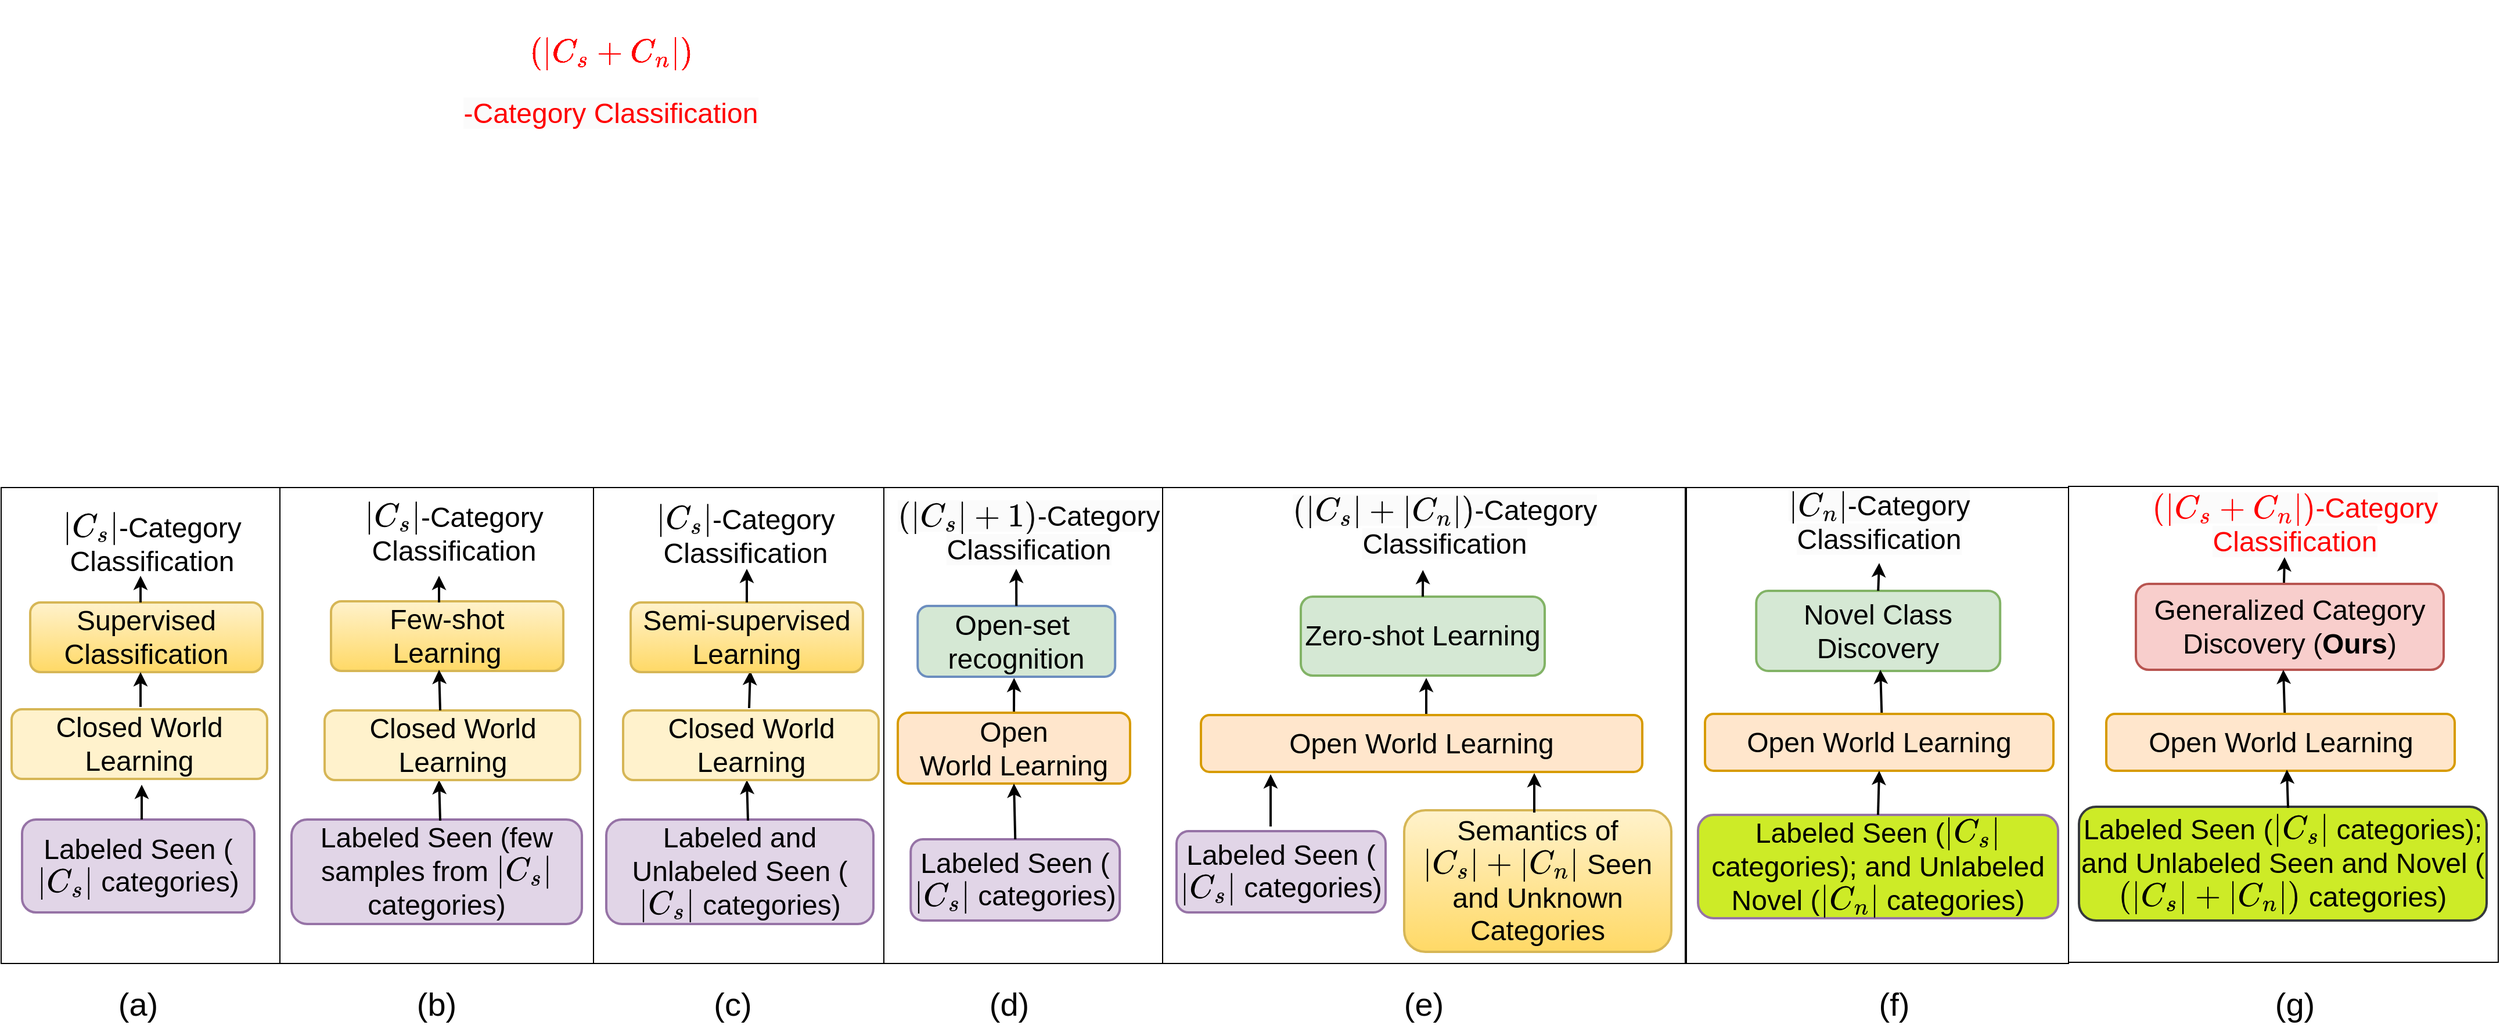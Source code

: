 <mxfile version="24.5.5" type="github">
  <diagram name="Page-1" id="iptAqWqSr0njMMsVc_aC">
    <mxGraphModel dx="3107" dy="2366" grid="1" gridSize="10" guides="1" tooltips="1" connect="1" arrows="1" fold="1" page="1" pageScale="1" pageWidth="827" pageHeight="1169" math="1" shadow="0">
      <root>
        <mxCell id="0" />
        <mxCell id="1" parent="0" />
        <mxCell id="lk7eeM3GkCdoIPdv4wgH-1" value="Closed World Learning" style="rounded=1;whiteSpace=wrap;html=1;fontSize=24;strokeWidth=2;fillColor=#fff2cc;strokeColor=#d6b656;" parent="1" vertex="1">
          <mxGeometry x="-161" y="561" width="220" height="60" as="geometry" />
        </mxCell>
        <mxCell id="lk7eeM3GkCdoIPdv4wgH-2" value="Labeled Seen (&lt;svg style=&quot;vertical-align: -0.564ex;&quot; xmlns:xlink=&quot;http://www.w3.org/1999/xlink&quot; viewBox=&quot;0 -749.5 1685.6 999&quot; role=&quot;img&quot; height=&quot;2.26ex&quot; width=&quot;3.814ex&quot; xmlns=&quot;http://www.w3.org/2000/svg&quot;&gt;&lt;defs&gt;&lt;path d=&quot;M139 -249H137Q125 -249 119 -235V251L120 737Q130 750 139 750Q152 750 159 735V-235Q151 -249 141 -249H139Z&quot; id=&quot;MJX-27-TEX-N-7C&quot;&gt;&lt;/path&gt;&lt;path d=&quot;M50 252Q50 367 117 473T286 641T490 704Q580 704 633 653Q642 643 648 636T656 626L657 623Q660 623 684 649Q691 655 699 663T715 679T725 690L740 705H746Q760 705 760 698Q760 694 728 561Q692 422 692 421Q690 416 687 415T669 413H653Q647 419 647 422Q647 423 648 429T650 449T651 481Q651 552 619 605T510 659Q484 659 454 652T382 628T299 572T226 479Q194 422 175 346T156 222Q156 108 232 58Q280 24 350 24Q441 24 512 92T606 240Q610 253 612 255T628 257Q648 257 648 248Q648 243 647 239Q618 132 523 55T319 -22Q206 -22 128 53T50 252Z&quot; id=&quot;MJX-27-TEX-I-1D436&quot;&gt;&lt;/path&gt;&lt;path d=&quot;M131 289Q131 321 147 354T203 415T300 442Q362 442 390 415T419 355Q419 323 402 308T364 292Q351 292 340 300T328 326Q328 342 337 354T354 372T367 378Q368 378 368 379Q368 382 361 388T336 399T297 405Q249 405 227 379T204 326Q204 301 223 291T278 274T330 259Q396 230 396 163Q396 135 385 107T352 51T289 7T195 -10Q118 -10 86 19T53 87Q53 126 74 143T118 160Q133 160 146 151T160 120Q160 94 142 76T111 58Q109 57 108 57T107 55Q108 52 115 47T146 34T201 27Q237 27 263 38T301 66T318 97T323 122Q323 150 302 164T254 181T195 196T148 231Q131 256 131 289Z&quot; id=&quot;MJX-27-TEX-I-1D460&quot;&gt;&lt;/path&gt;&lt;/defs&gt;&lt;g transform=&quot;scale(1,-1)&quot; stroke-width=&quot;0&quot; fill=&quot;currentColor&quot; stroke=&quot;currentColor&quot;&gt;&lt;g data-mml-node=&quot;math&quot;&gt;&lt;g transform=&quot;translate(0 -0.5)&quot; data-mml-node=&quot;mo&quot;&gt;&lt;use xlink:href=&quot;#MJX-27-TEX-N-7C&quot; data-c=&quot;7C&quot;&gt;&lt;/use&gt;&lt;/g&gt;&lt;g transform=&quot;translate(278,0)&quot; data-mml-node=&quot;msub&quot;&gt;&lt;g data-mml-node=&quot;mi&quot;&gt;&lt;use xlink:href=&quot;#MJX-27-TEX-I-1D436&quot; data-c=&quot;1D436&quot;&gt;&lt;/use&gt;&lt;/g&gt;&lt;g transform=&quot;translate(748,-150) scale(0.707)&quot; data-mml-node=&quot;mi&quot;&gt;&lt;use xlink:href=&quot;#MJX-27-TEX-I-1D460&quot; data-c=&quot;1D460&quot;&gt;&lt;/use&gt;&lt;/g&gt;&lt;/g&gt;&lt;g transform=&quot;translate(1407.6,0) translate(0 -0.5)&quot; data-mml-node=&quot;mo&quot;&gt;&lt;use xlink:href=&quot;#MJX-27-TEX-N-7C&quot; data-c=&quot;7C&quot;&gt;&lt;/use&gt;&lt;/g&gt;&lt;/g&gt;&lt;/g&gt;&lt;/svg&gt;&amp;nbsp;categories)" style="rounded=1;whiteSpace=wrap;html=1;fontSize=24;strokeWidth=2;fillColor=#e1d5e7;strokeColor=#9673a6;" parent="1" vertex="1">
          <mxGeometry x="-152" y="656" width="200" height="80" as="geometry" />
        </mxCell>
        <mxCell id="lk7eeM3GkCdoIPdv4wgH-3" value="Open-set&amp;nbsp; recognition" style="rounded=1;whiteSpace=wrap;html=1;fontSize=24;strokeWidth=2;fillColor=#d5e8d4;strokeColor=#6c8ebf;" parent="1" vertex="1">
          <mxGeometry x="619.12" y="472" width="170" height="61" as="geometry" />
        </mxCell>
        <mxCell id="lk7eeM3GkCdoIPdv4wgH-4" value="Labeled Seen (&lt;svg style=&quot;vertical-align: -0.564ex;&quot; xmlns:xlink=&quot;http://www.w3.org/1999/xlink&quot; viewBox=&quot;0 -749.5 1685.6 999&quot; role=&quot;img&quot; height=&quot;2.26ex&quot; width=&quot;3.814ex&quot; xmlns=&quot;http://www.w3.org/2000/svg&quot;&gt;&lt;defs&gt;&lt;path d=&quot;M139 -249H137Q125 -249 119 -235V251L120 737Q130 750 139 750Q152 750 159 735V-235Q151 -249 141 -249H139Z&quot; id=&quot;MJX-43-TEX-N-7C&quot;&gt;&lt;/path&gt;&lt;path d=&quot;M50 252Q50 367 117 473T286 641T490 704Q580 704 633 653Q642 643 648 636T656 626L657 623Q660 623 684 649Q691 655 699 663T715 679T725 690L740 705H746Q760 705 760 698Q760 694 728 561Q692 422 692 421Q690 416 687 415T669 413H653Q647 419 647 422Q647 423 648 429T650 449T651 481Q651 552 619 605T510 659Q484 659 454 652T382 628T299 572T226 479Q194 422 175 346T156 222Q156 108 232 58Q280 24 350 24Q441 24 512 92T606 240Q610 253 612 255T628 257Q648 257 648 248Q648 243 647 239Q618 132 523 55T319 -22Q206 -22 128 53T50 252Z&quot; id=&quot;MJX-43-TEX-I-1D436&quot;&gt;&lt;/path&gt;&lt;path d=&quot;M131 289Q131 321 147 354T203 415T300 442Q362 442 390 415T419 355Q419 323 402 308T364 292Q351 292 340 300T328 326Q328 342 337 354T354 372T367 378Q368 378 368 379Q368 382 361 388T336 399T297 405Q249 405 227 379T204 326Q204 301 223 291T278 274T330 259Q396 230 396 163Q396 135 385 107T352 51T289 7T195 -10Q118 -10 86 19T53 87Q53 126 74 143T118 160Q133 160 146 151T160 120Q160 94 142 76T111 58Q109 57 108 57T107 55Q108 52 115 47T146 34T201 27Q237 27 263 38T301 66T318 97T323 122Q323 150 302 164T254 181T195 196T148 231Q131 256 131 289Z&quot; id=&quot;MJX-43-TEX-I-1D460&quot;&gt;&lt;/path&gt;&lt;/defs&gt;&lt;g transform=&quot;scale(1,-1)&quot; stroke-width=&quot;0&quot; fill=&quot;currentColor&quot; stroke=&quot;currentColor&quot;&gt;&lt;g data-mml-node=&quot;math&quot;&gt;&lt;g transform=&quot;translate(0 -0.5)&quot; data-mml-node=&quot;mo&quot;&gt;&lt;use xlink:href=&quot;#MJX-43-TEX-N-7C&quot; data-c=&quot;7C&quot;&gt;&lt;/use&gt;&lt;/g&gt;&lt;g transform=&quot;translate(278,0)&quot; data-mml-node=&quot;msub&quot;&gt;&lt;g data-mml-node=&quot;mi&quot;&gt;&lt;use xlink:href=&quot;#MJX-43-TEX-I-1D436&quot; data-c=&quot;1D436&quot;&gt;&lt;/use&gt;&lt;/g&gt;&lt;g transform=&quot;translate(748,-150) scale(0.707)&quot; data-mml-node=&quot;mi&quot;&gt;&lt;use xlink:href=&quot;#MJX-43-TEX-I-1D460&quot; data-c=&quot;1D460&quot;&gt;&lt;/use&gt;&lt;/g&gt;&lt;/g&gt;&lt;g transform=&quot;translate(1407.6,0) translate(0 -0.5)&quot; data-mml-node=&quot;mo&quot;&gt;&lt;use xlink:href=&quot;#MJX-43-TEX-N-7C&quot; data-c=&quot;7C&quot;&gt;&lt;/use&gt;&lt;/g&gt;&lt;/g&gt;&lt;/g&gt;&lt;/svg&gt;&amp;nbsp;categories)" style="rounded=1;whiteSpace=wrap;html=1;fontSize=24;strokeWidth=2;fillColor=#e1d5e7;strokeColor=#9673a6;" parent="1" vertex="1">
          <mxGeometry x="613.12" y="673" width="180" height="70" as="geometry" />
        </mxCell>
        <mxCell id="lk7eeM3GkCdoIPdv4wgH-6" value="Zero-shot Learning" style="rounded=1;whiteSpace=wrap;html=1;fontSize=24;strokeWidth=2;fillColor=#d5e8d4;strokeColor=#82b366;" parent="1" vertex="1">
          <mxGeometry x="949" y="464" width="210" height="68" as="geometry" />
        </mxCell>
        <mxCell id="lk7eeM3GkCdoIPdv4wgH-8" value="" style="endArrow=classic;html=1;rounded=0;exitX=0.5;exitY=0;exitDx=0;exitDy=0;fontSize=24;strokeWidth=2;" parent="1" source="lk7eeM3GkCdoIPdv4wgH-3" edge="1">
          <mxGeometry width="50" height="50" relative="1" as="geometry">
            <mxPoint x="679.12" y="488" as="sourcePoint" />
            <mxPoint x="704" y="440" as="targetPoint" />
          </mxGeometry>
        </mxCell>
        <mxCell id="lk7eeM3GkCdoIPdv4wgH-10" value="" style="endArrow=classic;html=1;rounded=0;exitX=0.5;exitY=0;exitDx=0;exitDy=0;fontSize=24;strokeWidth=2;entryX=0.435;entryY=1.029;entryDx=0;entryDy=0;entryPerimeter=0;" parent="1" source="lk7eeM3GkCdoIPdv4wgH-6" edge="1" target="g-L4y2UlKBXgpwTwwfxd-13">
          <mxGeometry width="50" height="50" relative="1" as="geometry">
            <mxPoint x="978.88" y="421" as="sourcePoint" />
            <mxPoint x="1052" y="424" as="targetPoint" />
          </mxGeometry>
        </mxCell>
        <mxCell id="lk7eeM3GkCdoIPdv4wgH-15" value="Open World&amp;nbsp;Learning" style="rounded=1;whiteSpace=wrap;html=1;fontSize=24;strokeWidth=2;fillColor=#ffe6cc;strokeColor=#d79b00;" parent="1" vertex="1">
          <mxGeometry x="602" y="564" width="200" height="61" as="geometry" />
        </mxCell>
        <mxCell id="lk7eeM3GkCdoIPdv4wgH-16" value="Supervised Classification" style="rounded=1;whiteSpace=wrap;html=1;fontSize=24;strokeWidth=2;fillColor=#fff2cc;strokeColor=#d6b656;gradientColor=#ffd966;" parent="1" vertex="1">
          <mxGeometry x="-145" y="469" width="200" height="60" as="geometry" />
        </mxCell>
        <mxCell id="lk7eeM3GkCdoIPdv4wgH-17" value="" style="endArrow=classic;html=1;rounded=0;exitX=0.5;exitY=0;exitDx=0;exitDy=0;fontSize=24;strokeWidth=2;" parent="1" edge="1">
          <mxGeometry width="50" height="50" relative="1" as="geometry">
            <mxPoint x="-50" y="469" as="sourcePoint" />
            <mxPoint x="-50" y="446" as="targetPoint" />
          </mxGeometry>
        </mxCell>
        <mxCell id="lk7eeM3GkCdoIPdv4wgH-18" value="" style="endArrow=classic;html=1;rounded=0;exitX=0.5;exitY=0;exitDx=0;exitDy=0;fontSize=24;strokeWidth=2;" parent="1" edge="1">
          <mxGeometry width="50" height="50" relative="1" as="geometry">
            <mxPoint x="-49" y="656" as="sourcePoint" />
            <mxPoint x="-49" y="626" as="targetPoint" />
          </mxGeometry>
        </mxCell>
        <mxCell id="lk7eeM3GkCdoIPdv4wgH-19" value="" style="endArrow=classic;html=1;rounded=0;exitX=0.5;exitY=0;exitDx=0;exitDy=0;entryX=0.5;entryY=1;entryDx=0;entryDy=0;fontSize=24;strokeWidth=2;" parent="1" source="lk7eeM3GkCdoIPdv4wgH-4" target="lk7eeM3GkCdoIPdv4wgH-15" edge="1">
          <mxGeometry width="50" height="50" relative="1" as="geometry">
            <mxPoint x="703.12" y="657" as="sourcePoint" />
            <mxPoint x="494.12" y="561" as="targetPoint" />
          </mxGeometry>
        </mxCell>
        <mxCell id="lk7eeM3GkCdoIPdv4wgH-20" value="" style="endArrow=classic;html=1;rounded=0;fontSize=24;strokeWidth=2;" parent="1" edge="1">
          <mxGeometry width="50" height="50" relative="1" as="geometry">
            <mxPoint x="702" y="563" as="sourcePoint" />
            <mxPoint x="702.12" y="534" as="targetPoint" />
          </mxGeometry>
        </mxCell>
        <mxCell id="lk7eeM3GkCdoIPdv4wgH-22" value="" style="endArrow=classic;html=1;rounded=0;fontSize=24;strokeWidth=2;" parent="1" edge="1">
          <mxGeometry width="50" height="50" relative="1" as="geometry">
            <mxPoint x="1057" y="565" as="sourcePoint" />
            <mxPoint x="1057" y="534" as="targetPoint" />
          </mxGeometry>
        </mxCell>
        <mxCell id="lk7eeM3GkCdoIPdv4wgH-23" value="Labeled Seen (few samples from &lt;svg style=&quot;vertical-align: -0.564ex;&quot; xmlns:xlink=&quot;http://www.w3.org/1999/xlink&quot; viewBox=&quot;0 -749.5 1685.6 999&quot; role=&quot;img&quot; height=&quot;2.26ex&quot; width=&quot;3.814ex&quot; xmlns=&quot;http://www.w3.org/2000/svg&quot;&gt;&lt;defs&gt;&lt;path d=&quot;M139 -249H137Q125 -249 119 -235V251L120 737Q130 750 139 750Q152 750 159 735V-235Q151 -249 141 -249H139Z&quot; id=&quot;MJX-32-TEX-N-7C&quot;&gt;&lt;/path&gt;&lt;path d=&quot;M50 252Q50 367 117 473T286 641T490 704Q580 704 633 653Q642 643 648 636T656 626L657 623Q660 623 684 649Q691 655 699 663T715 679T725 690L740 705H746Q760 705 760 698Q760 694 728 561Q692 422 692 421Q690 416 687 415T669 413H653Q647 419 647 422Q647 423 648 429T650 449T651 481Q651 552 619 605T510 659Q484 659 454 652T382 628T299 572T226 479Q194 422 175 346T156 222Q156 108 232 58Q280 24 350 24Q441 24 512 92T606 240Q610 253 612 255T628 257Q648 257 648 248Q648 243 647 239Q618 132 523 55T319 -22Q206 -22 128 53T50 252Z&quot; id=&quot;MJX-32-TEX-I-1D436&quot;&gt;&lt;/path&gt;&lt;path d=&quot;M131 289Q131 321 147 354T203 415T300 442Q362 442 390 415T419 355Q419 323 402 308T364 292Q351 292 340 300T328 326Q328 342 337 354T354 372T367 378Q368 378 368 379Q368 382 361 388T336 399T297 405Q249 405 227 379T204 326Q204 301 223 291T278 274T330 259Q396 230 396 163Q396 135 385 107T352 51T289 7T195 -10Q118 -10 86 19T53 87Q53 126 74 143T118 160Q133 160 146 151T160 120Q160 94 142 76T111 58Q109 57 108 57T107 55Q108 52 115 47T146 34T201 27Q237 27 263 38T301 66T318 97T323 122Q323 150 302 164T254 181T195 196T148 231Q131 256 131 289Z&quot; id=&quot;MJX-32-TEX-I-1D460&quot;&gt;&lt;/path&gt;&lt;/defs&gt;&lt;g transform=&quot;scale(1,-1)&quot; stroke-width=&quot;0&quot; fill=&quot;currentColor&quot; stroke=&quot;currentColor&quot;&gt;&lt;g data-mml-node=&quot;math&quot;&gt;&lt;g transform=&quot;translate(0 -0.5)&quot; data-mml-node=&quot;mo&quot;&gt;&lt;use xlink:href=&quot;#MJX-32-TEX-N-7C&quot; data-c=&quot;7C&quot;&gt;&lt;/use&gt;&lt;/g&gt;&lt;g transform=&quot;translate(278,0)&quot; data-mml-node=&quot;msub&quot;&gt;&lt;g data-mml-node=&quot;mi&quot;&gt;&lt;use xlink:href=&quot;#MJX-32-TEX-I-1D436&quot; data-c=&quot;1D436&quot;&gt;&lt;/use&gt;&lt;/g&gt;&lt;g transform=&quot;translate(748,-150) scale(0.707)&quot; data-mml-node=&quot;mi&quot;&gt;&lt;use xlink:href=&quot;#MJX-32-TEX-I-1D460&quot; data-c=&quot;1D460&quot;&gt;&lt;/use&gt;&lt;/g&gt;&lt;/g&gt;&lt;g transform=&quot;translate(1407.6,0) translate(0 -0.5)&quot; data-mml-node=&quot;mo&quot;&gt;&lt;use xlink:href=&quot;#MJX-32-TEX-N-7C&quot; data-c=&quot;7C&quot;&gt;&lt;/use&gt;&lt;/g&gt;&lt;/g&gt;&lt;/g&gt;&lt;/svg&gt; categories)" style="rounded=1;whiteSpace=wrap;html=1;fontSize=24;strokeWidth=2;fillColor=#e1d5e7;strokeColor=#9673a6;" parent="1" vertex="1">
          <mxGeometry x="80" y="656" width="250" height="90" as="geometry" />
        </mxCell>
        <mxCell id="lk7eeM3GkCdoIPdv4wgH-24" value="" style="endArrow=classic;html=1;rounded=0;exitX=0.5;exitY=0;exitDx=0;exitDy=0;entryX=0.25;entryY=1;entryDx=0;entryDy=0;fontSize=24;strokeWidth=2;" parent="1" edge="1">
          <mxGeometry width="50" height="50" relative="1" as="geometry">
            <mxPoint x="208" y="657" as="sourcePoint" />
            <mxPoint x="207" y="622" as="targetPoint" />
          </mxGeometry>
        </mxCell>
        <mxCell id="lk7eeM3GkCdoIPdv4wgH-27" value="Few-shot Learning" style="rounded=1;whiteSpace=wrap;html=1;fontSize=24;strokeWidth=2;fillColor=#fff2cc;strokeColor=#d6b656;gradientColor=#ffd966;" parent="1" vertex="1">
          <mxGeometry x="114" y="468" width="200" height="60" as="geometry" />
        </mxCell>
        <mxCell id="lk7eeM3GkCdoIPdv4wgH-28" value="" style="endArrow=classic;html=1;rounded=0;exitX=0.5;exitY=0;exitDx=0;exitDy=0;fontSize=24;strokeWidth=2;" parent="1" edge="1">
          <mxGeometry width="50" height="50" relative="1" as="geometry">
            <mxPoint x="207" y="469" as="sourcePoint" />
            <mxPoint x="207" y="446" as="targetPoint" />
          </mxGeometry>
        </mxCell>
        <mxCell id="lk7eeM3GkCdoIPdv4wgH-38" value="Semantics of &lt;svg style=&quot;vertical-align: -0.564ex;&quot; xmlns:xlink=&quot;http://www.w3.org/1999/xlink&quot; viewBox=&quot;0 -749.5 4686.3 999&quot; role=&quot;img&quot; height=&quot;2.26ex&quot; width=&quot;10.603ex&quot; xmlns=&quot;http://www.w3.org/2000/svg&quot;&gt;&lt;defs&gt;&lt;path d=&quot;M139 -249H137Q125 -249 119 -235V251L120 737Q130 750 139 750Q152 750 159 735V-235Q151 -249 141 -249H139Z&quot; id=&quot;MJX-48-TEX-N-7C&quot;&gt;&lt;/path&gt;&lt;path d=&quot;M50 252Q50 367 117 473T286 641T490 704Q580 704 633 653Q642 643 648 636T656 626L657 623Q660 623 684 649Q691 655 699 663T715 679T725 690L740 705H746Q760 705 760 698Q760 694 728 561Q692 422 692 421Q690 416 687 415T669 413H653Q647 419 647 422Q647 423 648 429T650 449T651 481Q651 552 619 605T510 659Q484 659 454 652T382 628T299 572T226 479Q194 422 175 346T156 222Q156 108 232 58Q280 24 350 24Q441 24 512 92T606 240Q610 253 612 255T628 257Q648 257 648 248Q648 243 647 239Q618 132 523 55T319 -22Q206 -22 128 53T50 252Z&quot; id=&quot;MJX-48-TEX-I-1D436&quot;&gt;&lt;/path&gt;&lt;path d=&quot;M131 289Q131 321 147 354T203 415T300 442Q362 442 390 415T419 355Q419 323 402 308T364 292Q351 292 340 300T328 326Q328 342 337 354T354 372T367 378Q368 378 368 379Q368 382 361 388T336 399T297 405Q249 405 227 379T204 326Q204 301 223 291T278 274T330 259Q396 230 396 163Q396 135 385 107T352 51T289 7T195 -10Q118 -10 86 19T53 87Q53 126 74 143T118 160Q133 160 146 151T160 120Q160 94 142 76T111 58Q109 57 108 57T107 55Q108 52 115 47T146 34T201 27Q237 27 263 38T301 66T318 97T323 122Q323 150 302 164T254 181T195 196T148 231Q131 256 131 289Z&quot; id=&quot;MJX-48-TEX-I-1D460&quot;&gt;&lt;/path&gt;&lt;path d=&quot;M56 237T56 250T70 270H369V420L370 570Q380 583 389 583Q402 583 409 568V270H707Q722 262 722 250T707 230H409V-68Q401 -82 391 -82H389H387Q375 -82 369 -68V230H70Q56 237 56 250Z&quot; id=&quot;MJX-48-TEX-N-2B&quot;&gt;&lt;/path&gt;&lt;path d=&quot;M21 287Q22 293 24 303T36 341T56 388T89 425T135 442Q171 442 195 424T225 390T231 369Q231 367 232 367L243 378Q304 442 382 442Q436 442 469 415T503 336T465 179T427 52Q427 26 444 26Q450 26 453 27Q482 32 505 65T540 145Q542 153 560 153Q580 153 580 145Q580 144 576 130Q568 101 554 73T508 17T439 -10Q392 -10 371 17T350 73Q350 92 386 193T423 345Q423 404 379 404H374Q288 404 229 303L222 291L189 157Q156 26 151 16Q138 -11 108 -11Q95 -11 87 -5T76 7T74 17Q74 30 112 180T152 343Q153 348 153 366Q153 405 129 405Q91 405 66 305Q60 285 60 284Q58 278 41 278H27Q21 284 21 287Z&quot; id=&quot;MJX-48-TEX-I-1D45B&quot;&gt;&lt;/path&gt;&lt;/defs&gt;&lt;g transform=&quot;scale(1,-1)&quot; stroke-width=&quot;0&quot; fill=&quot;currentColor&quot; stroke=&quot;currentColor&quot;&gt;&lt;g data-mml-node=&quot;math&quot;&gt;&lt;g transform=&quot;translate(0 -0.5)&quot; data-mml-node=&quot;mo&quot;&gt;&lt;use xlink:href=&quot;#MJX-48-TEX-N-7C&quot; data-c=&quot;7C&quot;&gt;&lt;/use&gt;&lt;/g&gt;&lt;g transform=&quot;translate(278,0)&quot; data-mml-node=&quot;msub&quot;&gt;&lt;g data-mml-node=&quot;mi&quot;&gt;&lt;use xlink:href=&quot;#MJX-48-TEX-I-1D436&quot; data-c=&quot;1D436&quot;&gt;&lt;/use&gt;&lt;/g&gt;&lt;g transform=&quot;translate(748,-150) scale(0.707)&quot; data-mml-node=&quot;mi&quot;&gt;&lt;use xlink:href=&quot;#MJX-48-TEX-I-1D460&quot; data-c=&quot;1D460&quot;&gt;&lt;/use&gt;&lt;/g&gt;&lt;/g&gt;&lt;g transform=&quot;translate(1407.6,0)&quot; data-mjx-texclass=&quot;ORD&quot; data-mml-node=&quot;TeXAtom&quot;&gt;&lt;g transform=&quot;translate(0 -0.5)&quot; data-mml-node=&quot;mo&quot;&gt;&lt;use xlink:href=&quot;#MJX-48-TEX-N-7C&quot; data-c=&quot;7C&quot;&gt;&lt;/use&gt;&lt;/g&gt;&lt;/g&gt;&lt;g transform=&quot;translate(1907.9,0)&quot; data-mml-node=&quot;mo&quot;&gt;&lt;use xlink:href=&quot;#MJX-48-TEX-N-2B&quot; data-c=&quot;2B&quot;&gt;&lt;/use&gt;&lt;/g&gt;&lt;g transform=&quot;translate(2908.1,0)&quot; data-mjx-texclass=&quot;ORD&quot; data-mml-node=&quot;TeXAtom&quot;&gt;&lt;g transform=&quot;translate(0 -0.5)&quot; data-mml-node=&quot;mo&quot;&gt;&lt;use xlink:href=&quot;#MJX-48-TEX-N-7C&quot; data-c=&quot;7C&quot;&gt;&lt;/use&gt;&lt;/g&gt;&lt;/g&gt;&lt;g transform=&quot;translate(3186.1,0)&quot; data-mml-node=&quot;msub&quot;&gt;&lt;g data-mml-node=&quot;mi&quot;&gt;&lt;use xlink:href=&quot;#MJX-48-TEX-I-1D436&quot; data-c=&quot;1D436&quot;&gt;&lt;/use&gt;&lt;/g&gt;&lt;g transform=&quot;translate(748,-150) scale(0.707)&quot; data-mml-node=&quot;mi&quot;&gt;&lt;use xlink:href=&quot;#MJX-48-TEX-I-1D45B&quot; data-c=&quot;1D45B&quot;&gt;&lt;/use&gt;&lt;/g&gt;&lt;/g&gt;&lt;g transform=&quot;translate(4408.3,0) translate(0 -0.5)&quot; data-mml-node=&quot;mo&quot;&gt;&lt;use xlink:href=&quot;#MJX-48-TEX-N-7C&quot; data-c=&quot;7C&quot;&gt;&lt;/use&gt;&lt;/g&gt;&lt;/g&gt;&lt;/g&gt;&lt;/svg&gt;&amp;nbsp;Seen and Unknown Categories" style="rounded=1;whiteSpace=wrap;html=1;fontSize=24;strokeWidth=2;fillColor=#fff2cc;strokeColor=#d6b656;gradientColor=#ffd966;" parent="1" vertex="1">
          <mxGeometry x="1038" y="648" width="230" height="122" as="geometry" />
        </mxCell>
        <mxCell id="lk7eeM3GkCdoIPdv4wgH-40" value="Labeled Seen (&lt;svg style=&quot;vertical-align: -0.564ex;&quot; xmlns:xlink=&quot;http://www.w3.org/1999/xlink&quot; viewBox=&quot;0 -749.5 1685.6 999&quot; role=&quot;img&quot; height=&quot;2.26ex&quot; width=&quot;3.814ex&quot; xmlns=&quot;http://www.w3.org/2000/svg&quot;&gt;&lt;defs&gt;&lt;path d=&quot;M139 -249H137Q125 -249 119 -235V251L120 737Q130 750 139 750Q152 750 159 735V-235Q151 -249 141 -249H139Z&quot; id=&quot;MJX-52-TEX-N-7C&quot;&gt;&lt;/path&gt;&lt;path d=&quot;M50 252Q50 367 117 473T286 641T490 704Q580 704 633 653Q642 643 648 636T656 626L657 623Q660 623 684 649Q691 655 699 663T715 679T725 690L740 705H746Q760 705 760 698Q760 694 728 561Q692 422 692 421Q690 416 687 415T669 413H653Q647 419 647 422Q647 423 648 429T650 449T651 481Q651 552 619 605T510 659Q484 659 454 652T382 628T299 572T226 479Q194 422 175 346T156 222Q156 108 232 58Q280 24 350 24Q441 24 512 92T606 240Q610 253 612 255T628 257Q648 257 648 248Q648 243 647 239Q618 132 523 55T319 -22Q206 -22 128 53T50 252Z&quot; id=&quot;MJX-52-TEX-I-1D436&quot;&gt;&lt;/path&gt;&lt;path d=&quot;M131 289Q131 321 147 354T203 415T300 442Q362 442 390 415T419 355Q419 323 402 308T364 292Q351 292 340 300T328 326Q328 342 337 354T354 372T367 378Q368 378 368 379Q368 382 361 388T336 399T297 405Q249 405 227 379T204 326Q204 301 223 291T278 274T330 259Q396 230 396 163Q396 135 385 107T352 51T289 7T195 -10Q118 -10 86 19T53 87Q53 126 74 143T118 160Q133 160 146 151T160 120Q160 94 142 76T111 58Q109 57 108 57T107 55Q108 52 115 47T146 34T201 27Q237 27 263 38T301 66T318 97T323 122Q323 150 302 164T254 181T195 196T148 231Q131 256 131 289Z&quot; id=&quot;MJX-52-TEX-I-1D460&quot;&gt;&lt;/path&gt;&lt;/defs&gt;&lt;g transform=&quot;scale(1,-1)&quot; stroke-width=&quot;0&quot; fill=&quot;currentColor&quot; stroke=&quot;currentColor&quot;&gt;&lt;g data-mml-node=&quot;math&quot;&gt;&lt;g transform=&quot;translate(0 -0.5)&quot; data-mml-node=&quot;mo&quot;&gt;&lt;use xlink:href=&quot;#MJX-52-TEX-N-7C&quot; data-c=&quot;7C&quot;&gt;&lt;/use&gt;&lt;/g&gt;&lt;g transform=&quot;translate(278,0)&quot; data-mml-node=&quot;msub&quot;&gt;&lt;g data-mml-node=&quot;mi&quot;&gt;&lt;use xlink:href=&quot;#MJX-52-TEX-I-1D436&quot; data-c=&quot;1D436&quot;&gt;&lt;/use&gt;&lt;/g&gt;&lt;g transform=&quot;translate(748,-150) scale(0.707)&quot; data-mml-node=&quot;mi&quot;&gt;&lt;use xlink:href=&quot;#MJX-52-TEX-I-1D460&quot; data-c=&quot;1D460&quot;&gt;&lt;/use&gt;&lt;/g&gt;&lt;/g&gt;&lt;g transform=&quot;translate(1407.6,0) translate(0 -0.5)&quot; data-mml-node=&quot;mo&quot;&gt;&lt;use xlink:href=&quot;#MJX-52-TEX-N-7C&quot; data-c=&quot;7C&quot;&gt;&lt;/use&gt;&lt;/g&gt;&lt;/g&gt;&lt;/g&gt;&lt;/svg&gt; categories); and Unlabeled Novel (&lt;svg style=&quot;vertical-align: -0.564ex;&quot; xmlns:xlink=&quot;http://www.w3.org/1999/xlink&quot; viewBox=&quot;0 -749.5 1778.3 999&quot; role=&quot;img&quot; height=&quot;2.26ex&quot; width=&quot;4.023ex&quot; xmlns=&quot;http://www.w3.org/2000/svg&quot;&gt;&lt;defs&gt;&lt;path d=&quot;M139 -249H137Q125 -249 119 -235V251L120 737Q130 750 139 750Q152 750 159 735V-235Q151 -249 141 -249H139Z&quot; id=&quot;MJX-53-TEX-N-7C&quot;&gt;&lt;/path&gt;&lt;path d=&quot;M50 252Q50 367 117 473T286 641T490 704Q580 704 633 653Q642 643 648 636T656 626L657 623Q660 623 684 649Q691 655 699 663T715 679T725 690L740 705H746Q760 705 760 698Q760 694 728 561Q692 422 692 421Q690 416 687 415T669 413H653Q647 419 647 422Q647 423 648 429T650 449T651 481Q651 552 619 605T510 659Q484 659 454 652T382 628T299 572T226 479Q194 422 175 346T156 222Q156 108 232 58Q280 24 350 24Q441 24 512 92T606 240Q610 253 612 255T628 257Q648 257 648 248Q648 243 647 239Q618 132 523 55T319 -22Q206 -22 128 53T50 252Z&quot; id=&quot;MJX-53-TEX-I-1D436&quot;&gt;&lt;/path&gt;&lt;path d=&quot;M21 287Q22 293 24 303T36 341T56 388T89 425T135 442Q171 442 195 424T225 390T231 369Q231 367 232 367L243 378Q304 442 382 442Q436 442 469 415T503 336T465 179T427 52Q427 26 444 26Q450 26 453 27Q482 32 505 65T540 145Q542 153 560 153Q580 153 580 145Q580 144 576 130Q568 101 554 73T508 17T439 -10Q392 -10 371 17T350 73Q350 92 386 193T423 345Q423 404 379 404H374Q288 404 229 303L222 291L189 157Q156 26 151 16Q138 -11 108 -11Q95 -11 87 -5T76 7T74 17Q74 30 112 180T152 343Q153 348 153 366Q153 405 129 405Q91 405 66 305Q60 285 60 284Q58 278 41 278H27Q21 284 21 287Z&quot; id=&quot;MJX-53-TEX-I-1D45B&quot;&gt;&lt;/path&gt;&lt;/defs&gt;&lt;g transform=&quot;scale(1,-1)&quot; stroke-width=&quot;0&quot; fill=&quot;currentColor&quot; stroke=&quot;currentColor&quot;&gt;&lt;g data-mml-node=&quot;math&quot;&gt;&lt;g transform=&quot;translate(0 -0.5)&quot; data-mml-node=&quot;mo&quot;&gt;&lt;use xlink:href=&quot;#MJX-53-TEX-N-7C&quot; data-c=&quot;7C&quot;&gt;&lt;/use&gt;&lt;/g&gt;&lt;g transform=&quot;translate(278,0)&quot; data-mml-node=&quot;msub&quot;&gt;&lt;g data-mml-node=&quot;mi&quot;&gt;&lt;use xlink:href=&quot;#MJX-53-TEX-I-1D436&quot; data-c=&quot;1D436&quot;&gt;&lt;/use&gt;&lt;/g&gt;&lt;g transform=&quot;translate(748,-150) scale(0.707)&quot; data-mml-node=&quot;mi&quot;&gt;&lt;use xlink:href=&quot;#MJX-53-TEX-I-1D45B&quot; data-c=&quot;1D45B&quot;&gt;&lt;/use&gt;&lt;/g&gt;&lt;/g&gt;&lt;g transform=&quot;translate(1500.3,0) translate(0 -0.5)&quot; data-mml-node=&quot;mo&quot;&gt;&lt;use xlink:href=&quot;#MJX-53-TEX-N-7C&quot; data-c=&quot;7C&quot;&gt;&lt;/use&gt;&lt;/g&gt;&lt;/g&gt;&lt;/g&gt;&lt;/svg&gt;&amp;nbsp;categories)" style="rounded=1;whiteSpace=wrap;html=1;fontSize=24;strokeWidth=2;fillColor=#cdeb27;strokeColor=#9673a6;" parent="1" vertex="1">
          <mxGeometry x="1291" y="652" width="310" height="89" as="geometry" />
        </mxCell>
        <mxCell id="lk7eeM3GkCdoIPdv4wgH-45" value="Generalized Category Discovery (&lt;b&gt;Ours&lt;/b&gt;)" style="rounded=1;whiteSpace=wrap;html=1;fontSize=24;strokeWidth=2;fillColor=#f8cecc;strokeColor=#b85450;" parent="1" vertex="1">
          <mxGeometry x="1668" y="453" width="265" height="74" as="geometry" />
        </mxCell>
        <mxCell id="lk7eeM3GkCdoIPdv4wgH-46" value="" style="endArrow=classic;html=1;rounded=0;exitX=0.5;exitY=0;exitDx=0;exitDy=0;fontSize=24;strokeWidth=2;" parent="1" edge="1">
          <mxGeometry width="50" height="50" relative="1" as="geometry">
            <mxPoint x="1795.5" y="452" as="sourcePoint" />
            <mxPoint x="1796" y="430" as="targetPoint" />
          </mxGeometry>
        </mxCell>
        <mxCell id="lk7eeM3GkCdoIPdv4wgH-48" value="Open World&amp;nbsp;Learning" style="rounded=1;whiteSpace=wrap;html=1;fontSize=24;strokeWidth=2;fillColor=#ffe6cc;strokeColor=#d79b00;" parent="1" vertex="1">
          <mxGeometry x="1297" y="565" width="300" height="49" as="geometry" />
        </mxCell>
        <mxCell id="lk7eeM3GkCdoIPdv4wgH-49" value="" style="endArrow=classic;html=1;rounded=0;exitX=0.5;exitY=0;exitDx=0;exitDy=0;entryX=0.5;entryY=1;entryDx=0;entryDy=0;fontSize=24;strokeWidth=2;" parent="1" source="lk7eeM3GkCdoIPdv4wgH-40" target="lk7eeM3GkCdoIPdv4wgH-48" edge="1">
          <mxGeometry width="50" height="50" relative="1" as="geometry">
            <mxPoint x="1485.5" y="647.0" as="sourcePoint" />
            <mxPoint x="1203.12" y="554" as="targetPoint" />
          </mxGeometry>
        </mxCell>
        <mxCell id="lk7eeM3GkCdoIPdv4wgH-52" value="Novel Class Discovery" style="rounded=1;whiteSpace=wrap;html=1;fontSize=24;strokeWidth=2;fillColor=#d5e8d4;strokeColor=#82b366;" parent="1" vertex="1">
          <mxGeometry x="1341.12" y="459" width="210" height="69" as="geometry" />
        </mxCell>
        <mxCell id="lk7eeM3GkCdoIPdv4wgH-53" value="" style="endArrow=classic;html=1;rounded=0;exitX=0.5;exitY=0;exitDx=0;exitDy=0;fontSize=24;strokeWidth=2;entryX=0.5;entryY=1;entryDx=0;entryDy=0;" parent="1" source="lk7eeM3GkCdoIPdv4wgH-52" edge="1" target="g-L4y2UlKBXgpwTwwfxd-22">
          <mxGeometry width="50" height="50" relative="1" as="geometry">
            <mxPoint x="1338" y="497" as="sourcePoint" />
            <mxPoint x="1446" y="424" as="targetPoint" />
          </mxGeometry>
        </mxCell>
        <mxCell id="lk7eeM3GkCdoIPdv4wgH-58" value="Open World&amp;nbsp;Learning" style="rounded=1;whiteSpace=wrap;html=1;fontSize=24;strokeWidth=2;fillColor=#ffe6cc;strokeColor=#d79b00;" parent="1" vertex="1">
          <mxGeometry x="863" y="566" width="380" height="49" as="geometry" />
        </mxCell>
        <mxCell id="lk7eeM3GkCdoIPdv4wgH-59" value="Labeled Seen (&lt;svg style=&quot;vertical-align: -0.564ex;&quot; xmlns:xlink=&quot;http://www.w3.org/1999/xlink&quot; viewBox=&quot;0 -749.5 1685.6 999&quot; role=&quot;img&quot; height=&quot;2.26ex&quot; width=&quot;3.814ex&quot; xmlns=&quot;http://www.w3.org/2000/svg&quot;&gt;&lt;defs&gt;&lt;path d=&quot;M139 -249H137Q125 -249 119 -235V251L120 737Q130 750 139 750Q152 750 159 735V-235Q151 -249 141 -249H139Z&quot; id=&quot;MJX-46-TEX-N-7C&quot;&gt;&lt;/path&gt;&lt;path d=&quot;M50 252Q50 367 117 473T286 641T490 704Q580 704 633 653Q642 643 648 636T656 626L657 623Q660 623 684 649Q691 655 699 663T715 679T725 690L740 705H746Q760 705 760 698Q760 694 728 561Q692 422 692 421Q690 416 687 415T669 413H653Q647 419 647 422Q647 423 648 429T650 449T651 481Q651 552 619 605T510 659Q484 659 454 652T382 628T299 572T226 479Q194 422 175 346T156 222Q156 108 232 58Q280 24 350 24Q441 24 512 92T606 240Q610 253 612 255T628 257Q648 257 648 248Q648 243 647 239Q618 132 523 55T319 -22Q206 -22 128 53T50 252Z&quot; id=&quot;MJX-46-TEX-I-1D436&quot;&gt;&lt;/path&gt;&lt;path d=&quot;M131 289Q131 321 147 354T203 415T300 442Q362 442 390 415T419 355Q419 323 402 308T364 292Q351 292 340 300T328 326Q328 342 337 354T354 372T367 378Q368 378 368 379Q368 382 361 388T336 399T297 405Q249 405 227 379T204 326Q204 301 223 291T278 274T330 259Q396 230 396 163Q396 135 385 107T352 51T289 7T195 -10Q118 -10 86 19T53 87Q53 126 74 143T118 160Q133 160 146 151T160 120Q160 94 142 76T111 58Q109 57 108 57T107 55Q108 52 115 47T146 34T201 27Q237 27 263 38T301 66T318 97T323 122Q323 150 302 164T254 181T195 196T148 231Q131 256 131 289Z&quot; id=&quot;MJX-46-TEX-I-1D460&quot;&gt;&lt;/path&gt;&lt;/defs&gt;&lt;g transform=&quot;scale(1,-1)&quot; stroke-width=&quot;0&quot; fill=&quot;currentColor&quot; stroke=&quot;currentColor&quot;&gt;&lt;g data-mml-node=&quot;math&quot;&gt;&lt;g transform=&quot;translate(0 -0.5)&quot; data-mml-node=&quot;mo&quot;&gt;&lt;use xlink:href=&quot;#MJX-46-TEX-N-7C&quot; data-c=&quot;7C&quot;&gt;&lt;/use&gt;&lt;/g&gt;&lt;g transform=&quot;translate(278,0)&quot; data-mml-node=&quot;msub&quot;&gt;&lt;g data-mml-node=&quot;mi&quot;&gt;&lt;use xlink:href=&quot;#MJX-46-TEX-I-1D436&quot; data-c=&quot;1D436&quot;&gt;&lt;/use&gt;&lt;/g&gt;&lt;g transform=&quot;translate(748,-150) scale(0.707)&quot; data-mml-node=&quot;mi&quot;&gt;&lt;use xlink:href=&quot;#MJX-46-TEX-I-1D460&quot; data-c=&quot;1D460&quot;&gt;&lt;/use&gt;&lt;/g&gt;&lt;/g&gt;&lt;g transform=&quot;translate(1407.6,0) translate(0 -0.5)&quot; data-mml-node=&quot;mo&quot;&gt;&lt;use xlink:href=&quot;#MJX-46-TEX-N-7C&quot; data-c=&quot;7C&quot;&gt;&lt;/use&gt;&lt;/g&gt;&lt;/g&gt;&lt;/g&gt;&lt;/svg&gt;&amp;nbsp;categories)" style="rounded=1;whiteSpace=wrap;html=1;fontSize=24;strokeWidth=2;fillColor=#e1d5e7;strokeColor=#9673a6;" parent="1" vertex="1">
          <mxGeometry x="842" y="666" width="180" height="70" as="geometry" />
        </mxCell>
        <mxCell id="lk7eeM3GkCdoIPdv4wgH-60" value="" style="endArrow=classic;html=1;rounded=0;entryX=0.5;entryY=1;entryDx=0;entryDy=0;fontSize=24;strokeWidth=2;" parent="1" edge="1">
          <mxGeometry width="50" height="50" relative="1" as="geometry">
            <mxPoint x="923" y="662" as="sourcePoint" />
            <mxPoint x="923" y="617" as="targetPoint" />
          </mxGeometry>
        </mxCell>
        <mxCell id="lk7eeM3GkCdoIPdv4wgH-61" value="" style="endArrow=classic;html=1;rounded=0;entryX=0.5;entryY=1;entryDx=0;entryDy=0;fontSize=24;strokeWidth=2;" parent="1" edge="1">
          <mxGeometry width="50" height="50" relative="1" as="geometry">
            <mxPoint x="1150" y="650" as="sourcePoint" />
            <mxPoint x="1150" y="616" as="targetPoint" />
          </mxGeometry>
        </mxCell>
        <mxCell id="lk7eeM3GkCdoIPdv4wgH-64" value="Labeled Seen (&lt;svg style=&quot;vertical-align: -0.564ex;&quot; xmlns:xlink=&quot;http://www.w3.org/1999/xlink&quot; viewBox=&quot;0 -749.5 1685.6 999&quot; role=&quot;img&quot; height=&quot;2.26ex&quot; width=&quot;3.814ex&quot; xmlns=&quot;http://www.w3.org/2000/svg&quot;&gt;&lt;defs&gt;&lt;path d=&quot;M139 -249H137Q125 -249 119 -235V251L120 737Q130 750 139 750Q152 750 159 735V-235Q151 -249 141 -249H139Z&quot; id=&quot;MJX-57-TEX-N-7C&quot;&gt;&lt;/path&gt;&lt;path d=&quot;M50 252Q50 367 117 473T286 641T490 704Q580 704 633 653Q642 643 648 636T656 626L657 623Q660 623 684 649Q691 655 699 663T715 679T725 690L740 705H746Q760 705 760 698Q760 694 728 561Q692 422 692 421Q690 416 687 415T669 413H653Q647 419 647 422Q647 423 648 429T650 449T651 481Q651 552 619 605T510 659Q484 659 454 652T382 628T299 572T226 479Q194 422 175 346T156 222Q156 108 232 58Q280 24 350 24Q441 24 512 92T606 240Q610 253 612 255T628 257Q648 257 648 248Q648 243 647 239Q618 132 523 55T319 -22Q206 -22 128 53T50 252Z&quot; id=&quot;MJX-57-TEX-I-1D436&quot;&gt;&lt;/path&gt;&lt;path d=&quot;M131 289Q131 321 147 354T203 415T300 442Q362 442 390 415T419 355Q419 323 402 308T364 292Q351 292 340 300T328 326Q328 342 337 354T354 372T367 378Q368 378 368 379Q368 382 361 388T336 399T297 405Q249 405 227 379T204 326Q204 301 223 291T278 274T330 259Q396 230 396 163Q396 135 385 107T352 51T289 7T195 -10Q118 -10 86 19T53 87Q53 126 74 143T118 160Q133 160 146 151T160 120Q160 94 142 76T111 58Q109 57 108 57T107 55Q108 52 115 47T146 34T201 27Q237 27 263 38T301 66T318 97T323 122Q323 150 302 164T254 181T195 196T148 231Q131 256 131 289Z&quot; id=&quot;MJX-57-TEX-I-1D460&quot;&gt;&lt;/path&gt;&lt;/defs&gt;&lt;g transform=&quot;scale(1,-1)&quot; stroke-width=&quot;0&quot; fill=&quot;currentColor&quot; stroke=&quot;currentColor&quot;&gt;&lt;g data-mml-node=&quot;math&quot;&gt;&lt;g transform=&quot;translate(0 -0.5)&quot; data-mml-node=&quot;mo&quot;&gt;&lt;use xlink:href=&quot;#MJX-57-TEX-N-7C&quot; data-c=&quot;7C&quot;&gt;&lt;/use&gt;&lt;/g&gt;&lt;g transform=&quot;translate(278,0)&quot; data-mml-node=&quot;msub&quot;&gt;&lt;g data-mml-node=&quot;mi&quot;&gt;&lt;use xlink:href=&quot;#MJX-57-TEX-I-1D436&quot; data-c=&quot;1D436&quot;&gt;&lt;/use&gt;&lt;/g&gt;&lt;g transform=&quot;translate(748,-150) scale(0.707)&quot; data-mml-node=&quot;mi&quot;&gt;&lt;use xlink:href=&quot;#MJX-57-TEX-I-1D460&quot; data-c=&quot;1D460&quot;&gt;&lt;/use&gt;&lt;/g&gt;&lt;/g&gt;&lt;g transform=&quot;translate(1407.6,0) translate(0 -0.5)&quot; data-mml-node=&quot;mo&quot;&gt;&lt;use xlink:href=&quot;#MJX-57-TEX-N-7C&quot; data-c=&quot;7C&quot;&gt;&lt;/use&gt;&lt;/g&gt;&lt;/g&gt;&lt;/g&gt;&lt;/svg&gt;&amp;nbsp;categories); and Unlabeled Seen and Novel (&lt;svg style=&quot;vertical-align: -0.566ex;&quot; xmlns:xlink=&quot;http://www.w3.org/1999/xlink&quot; viewBox=&quot;0 -750 5464.3 1000&quot; role=&quot;img&quot; height=&quot;2.262ex&quot; width=&quot;12.363ex&quot; xmlns=&quot;http://www.w3.org/2000/svg&quot;&gt;&lt;defs&gt;&lt;path d=&quot;M94 250Q94 319 104 381T127 488T164 576T202 643T244 695T277 729T302 750H315H319Q333 750 333 741Q333 738 316 720T275 667T226 581T184 443T167 250T184 58T225 -81T274 -167T316 -220T333 -241Q333 -250 318 -250H315H302L274 -226Q180 -141 137 -14T94 250Z&quot; id=&quot;MJX-58-TEX-N-28&quot;&gt;&lt;/path&gt;&lt;path d=&quot;M139 -249H137Q125 -249 119 -235V251L120 737Q130 750 139 750Q152 750 159 735V-235Q151 -249 141 -249H139Z&quot; id=&quot;MJX-58-TEX-N-7C&quot;&gt;&lt;/path&gt;&lt;path d=&quot;M50 252Q50 367 117 473T286 641T490 704Q580 704 633 653Q642 643 648 636T656 626L657 623Q660 623 684 649Q691 655 699 663T715 679T725 690L740 705H746Q760 705 760 698Q760 694 728 561Q692 422 692 421Q690 416 687 415T669 413H653Q647 419 647 422Q647 423 648 429T650 449T651 481Q651 552 619 605T510 659Q484 659 454 652T382 628T299 572T226 479Q194 422 175 346T156 222Q156 108 232 58Q280 24 350 24Q441 24 512 92T606 240Q610 253 612 255T628 257Q648 257 648 248Q648 243 647 239Q618 132 523 55T319 -22Q206 -22 128 53T50 252Z&quot; id=&quot;MJX-58-TEX-I-1D436&quot;&gt;&lt;/path&gt;&lt;path d=&quot;M131 289Q131 321 147 354T203 415T300 442Q362 442 390 415T419 355Q419 323 402 308T364 292Q351 292 340 300T328 326Q328 342 337 354T354 372T367 378Q368 378 368 379Q368 382 361 388T336 399T297 405Q249 405 227 379T204 326Q204 301 223 291T278 274T330 259Q396 230 396 163Q396 135 385 107T352 51T289 7T195 -10Q118 -10 86 19T53 87Q53 126 74 143T118 160Q133 160 146 151T160 120Q160 94 142 76T111 58Q109 57 108 57T107 55Q108 52 115 47T146 34T201 27Q237 27 263 38T301 66T318 97T323 122Q323 150 302 164T254 181T195 196T148 231Q131 256 131 289Z&quot; id=&quot;MJX-58-TEX-I-1D460&quot;&gt;&lt;/path&gt;&lt;path d=&quot;M56 237T56 250T70 270H369V420L370 570Q380 583 389 583Q402 583 409 568V270H707Q722 262 722 250T707 230H409V-68Q401 -82 391 -82H389H387Q375 -82 369 -68V230H70Q56 237 56 250Z&quot; id=&quot;MJX-58-TEX-N-2B&quot;&gt;&lt;/path&gt;&lt;path d=&quot;M21 287Q22 293 24 303T36 341T56 388T89 425T135 442Q171 442 195 424T225 390T231 369Q231 367 232 367L243 378Q304 442 382 442Q436 442 469 415T503 336T465 179T427 52Q427 26 444 26Q450 26 453 27Q482 32 505 65T540 145Q542 153 560 153Q580 153 580 145Q580 144 576 130Q568 101 554 73T508 17T439 -10Q392 -10 371 17T350 73Q350 92 386 193T423 345Q423 404 379 404H374Q288 404 229 303L222 291L189 157Q156 26 151 16Q138 -11 108 -11Q95 -11 87 -5T76 7T74 17Q74 30 112 180T152 343Q153 348 153 366Q153 405 129 405Q91 405 66 305Q60 285 60 284Q58 278 41 278H27Q21 284 21 287Z&quot; id=&quot;MJX-58-TEX-I-1D45B&quot;&gt;&lt;/path&gt;&lt;path d=&quot;M60 749L64 750Q69 750 74 750H86L114 726Q208 641 251 514T294 250Q294 182 284 119T261 12T224 -76T186 -143T145 -194T113 -227T90 -246Q87 -249 86 -250H74Q66 -250 63 -250T58 -247T55 -238Q56 -237 66 -225Q221 -64 221 250T66 725Q56 737 55 738Q55 746 60 749Z&quot; id=&quot;MJX-58-TEX-N-29&quot;&gt;&lt;/path&gt;&lt;/defs&gt;&lt;g transform=&quot;scale(1,-1)&quot; stroke-width=&quot;0&quot; fill=&quot;currentColor&quot; stroke=&quot;currentColor&quot;&gt;&lt;g data-mml-node=&quot;math&quot;&gt;&lt;g data-mml-node=&quot;mo&quot;&gt;&lt;use xlink:href=&quot;#MJX-58-TEX-N-28&quot; data-c=&quot;28&quot;&gt;&lt;/use&gt;&lt;/g&gt;&lt;g transform=&quot;translate(389,0)&quot; data-mjx-texclass=&quot;ORD&quot; data-mml-node=&quot;TeXAtom&quot;&gt;&lt;g transform=&quot;translate(0 -0.5)&quot; data-mml-node=&quot;mo&quot;&gt;&lt;use xlink:href=&quot;#MJX-58-TEX-N-7C&quot; data-c=&quot;7C&quot;&gt;&lt;/use&gt;&lt;/g&gt;&lt;/g&gt;&lt;g transform=&quot;translate(667,0)&quot; data-mml-node=&quot;msub&quot;&gt;&lt;g data-mml-node=&quot;mi&quot;&gt;&lt;use xlink:href=&quot;#MJX-58-TEX-I-1D436&quot; data-c=&quot;1D436&quot;&gt;&lt;/use&gt;&lt;/g&gt;&lt;g transform=&quot;translate(748,-150) scale(0.707)&quot; data-mml-node=&quot;mi&quot;&gt;&lt;use xlink:href=&quot;#MJX-58-TEX-I-1D460&quot; data-c=&quot;1D460&quot;&gt;&lt;/use&gt;&lt;/g&gt;&lt;/g&gt;&lt;g transform=&quot;translate(1796.6,0)&quot; data-mjx-texclass=&quot;ORD&quot; data-mml-node=&quot;TeXAtom&quot;&gt;&lt;g transform=&quot;translate(0 -0.5)&quot; data-mml-node=&quot;mo&quot;&gt;&lt;use xlink:href=&quot;#MJX-58-TEX-N-7C&quot; data-c=&quot;7C&quot;&gt;&lt;/use&gt;&lt;/g&gt;&lt;/g&gt;&lt;g transform=&quot;translate(2296.9,0)&quot; data-mml-node=&quot;mo&quot;&gt;&lt;use xlink:href=&quot;#MJX-58-TEX-N-2B&quot; data-c=&quot;2B&quot;&gt;&lt;/use&gt;&lt;/g&gt;&lt;g transform=&quot;translate(3297.1,0)&quot; data-mjx-texclass=&quot;ORD&quot; data-mml-node=&quot;TeXAtom&quot;&gt;&lt;g transform=&quot;translate(0 -0.5)&quot; data-mml-node=&quot;mo&quot;&gt;&lt;use xlink:href=&quot;#MJX-58-TEX-N-7C&quot; data-c=&quot;7C&quot;&gt;&lt;/use&gt;&lt;/g&gt;&lt;/g&gt;&lt;g transform=&quot;translate(3575.1,0)&quot; data-mml-node=&quot;msub&quot;&gt;&lt;g data-mml-node=&quot;mi&quot;&gt;&lt;use xlink:href=&quot;#MJX-58-TEX-I-1D436&quot; data-c=&quot;1D436&quot;&gt;&lt;/use&gt;&lt;/g&gt;&lt;g transform=&quot;translate(748,-150) scale(0.707)&quot; data-mml-node=&quot;mi&quot;&gt;&lt;use xlink:href=&quot;#MJX-58-TEX-I-1D45B&quot; data-c=&quot;1D45B&quot;&gt;&lt;/use&gt;&lt;/g&gt;&lt;/g&gt;&lt;g transform=&quot;translate(4797.3,0)&quot; data-mjx-texclass=&quot;ORD&quot; data-mml-node=&quot;TeXAtom&quot;&gt;&lt;g transform=&quot;translate(0 -0.5)&quot; data-mml-node=&quot;mo&quot;&gt;&lt;use xlink:href=&quot;#MJX-58-TEX-N-7C&quot; data-c=&quot;7C&quot;&gt;&lt;/use&gt;&lt;/g&gt;&lt;/g&gt;&lt;g transform=&quot;translate(5075.3,0)&quot; data-mml-node=&quot;mo&quot;&gt;&lt;use xlink:href=&quot;#MJX-58-TEX-N-29&quot; data-c=&quot;29&quot;&gt;&lt;/use&gt;&lt;/g&gt;&lt;/g&gt;&lt;/g&gt;&lt;/svg&gt;&amp;nbsp;categories)" style="rounded=1;whiteSpace=wrap;html=1;fontSize=24;strokeWidth=2;fillColor=#cdeb27;strokeColor=#36393d;" parent="1" vertex="1">
          <mxGeometry x="1619" y="645" width="351" height="98" as="geometry" />
        </mxCell>
        <mxCell id="lk7eeM3GkCdoIPdv4wgH-65" value="Open World&amp;nbsp;Learning" style="rounded=1;whiteSpace=wrap;html=1;fontSize=24;strokeWidth=2;fillColor=#ffe6cc;strokeColor=#d79b00;" parent="1" vertex="1">
          <mxGeometry x="1642.5" y="565" width="300" height="49" as="geometry" />
        </mxCell>
        <mxCell id="lk7eeM3GkCdoIPdv4wgH-67" value="Closed World Learning" style="rounded=1;whiteSpace=wrap;html=1;fontSize=24;strokeWidth=2;fillColor=#fff2cc;strokeColor=#d6b656;" parent="1" vertex="1">
          <mxGeometry x="108.5" y="562" width="220" height="60" as="geometry" />
        </mxCell>
        <mxCell id="lk7eeM3GkCdoIPdv4wgH-68" value="" style="endArrow=classic;html=1;rounded=0;exitX=0.5;exitY=0;exitDx=0;exitDy=0;fontSize=24;strokeWidth=2;" parent="1" edge="1">
          <mxGeometry width="50" height="50" relative="1" as="geometry">
            <mxPoint x="-50" y="559" as="sourcePoint" />
            <mxPoint x="-50" y="529" as="targetPoint" />
          </mxGeometry>
        </mxCell>
        <mxCell id="lk7eeM3GkCdoIPdv4wgH-69" value="Labeled and Unlabeled Seen (&lt;svg style=&quot;vertical-align: -0.564ex;&quot; xmlns:xlink=&quot;http://www.w3.org/1999/xlink&quot; viewBox=&quot;0 -749.5 1685.6 999&quot; role=&quot;img&quot; height=&quot;2.26ex&quot; width=&quot;3.814ex&quot; xmlns=&quot;http://www.w3.org/2000/svg&quot;&gt;&lt;defs&gt;&lt;path d=&quot;M139 -249H137Q125 -249 119 -235V251L120 737Q130 750 139 750Q152 750 159 735V-235Q151 -249 141 -249H139Z&quot; id=&quot;MJX-40-TEX-N-7C&quot;&gt;&lt;/path&gt;&lt;path d=&quot;M50 252Q50 367 117 473T286 641T490 704Q580 704 633 653Q642 643 648 636T656 626L657 623Q660 623 684 649Q691 655 699 663T715 679T725 690L740 705H746Q760 705 760 698Q760 694 728 561Q692 422 692 421Q690 416 687 415T669 413H653Q647 419 647 422Q647 423 648 429T650 449T651 481Q651 552 619 605T510 659Q484 659 454 652T382 628T299 572T226 479Q194 422 175 346T156 222Q156 108 232 58Q280 24 350 24Q441 24 512 92T606 240Q610 253 612 255T628 257Q648 257 648 248Q648 243 647 239Q618 132 523 55T319 -22Q206 -22 128 53T50 252Z&quot; id=&quot;MJX-40-TEX-I-1D436&quot;&gt;&lt;/path&gt;&lt;path d=&quot;M131 289Q131 321 147 354T203 415T300 442Q362 442 390 415T419 355Q419 323 402 308T364 292Q351 292 340 300T328 326Q328 342 337 354T354 372T367 378Q368 378 368 379Q368 382 361 388T336 399T297 405Q249 405 227 379T204 326Q204 301 223 291T278 274T330 259Q396 230 396 163Q396 135 385 107T352 51T289 7T195 -10Q118 -10 86 19T53 87Q53 126 74 143T118 160Q133 160 146 151T160 120Q160 94 142 76T111 58Q109 57 108 57T107 55Q108 52 115 47T146 34T201 27Q237 27 263 38T301 66T318 97T323 122Q323 150 302 164T254 181T195 196T148 231Q131 256 131 289Z&quot; id=&quot;MJX-40-TEX-I-1D460&quot;&gt;&lt;/path&gt;&lt;/defs&gt;&lt;g transform=&quot;scale(1,-1)&quot; stroke-width=&quot;0&quot; fill=&quot;currentColor&quot; stroke=&quot;currentColor&quot;&gt;&lt;g data-mml-node=&quot;math&quot;&gt;&lt;g transform=&quot;translate(0 -0.5)&quot; data-mml-node=&quot;mo&quot;&gt;&lt;use xlink:href=&quot;#MJX-40-TEX-N-7C&quot; data-c=&quot;7C&quot;&gt;&lt;/use&gt;&lt;/g&gt;&lt;g transform=&quot;translate(278,0)&quot; data-mml-node=&quot;msub&quot;&gt;&lt;g data-mml-node=&quot;mi&quot;&gt;&lt;use xlink:href=&quot;#MJX-40-TEX-I-1D436&quot; data-c=&quot;1D436&quot;&gt;&lt;/use&gt;&lt;/g&gt;&lt;g transform=&quot;translate(748,-150) scale(0.707)&quot; data-mml-node=&quot;mi&quot;&gt;&lt;use xlink:href=&quot;#MJX-40-TEX-I-1D460&quot; data-c=&quot;1D460&quot;&gt;&lt;/use&gt;&lt;/g&gt;&lt;/g&gt;&lt;g transform=&quot;translate(1407.6,0) translate(0 -0.5)&quot; data-mml-node=&quot;mo&quot;&gt;&lt;use xlink:href=&quot;#MJX-40-TEX-N-7C&quot; data-c=&quot;7C&quot;&gt;&lt;/use&gt;&lt;/g&gt;&lt;/g&gt;&lt;/g&gt;&lt;/svg&gt;&amp;nbsp;categories)" style="rounded=1;whiteSpace=wrap;html=1;fontSize=24;strokeWidth=2;fillColor=#e1d5e7;strokeColor=#9673a6;" parent="1" vertex="1">
          <mxGeometry x="351" y="656" width="230" height="90" as="geometry" />
        </mxCell>
        <mxCell id="lk7eeM3GkCdoIPdv4wgH-70" value="" style="endArrow=classic;html=1;rounded=0;exitX=0.5;exitY=0;exitDx=0;exitDy=0;entryX=0.25;entryY=1;entryDx=0;entryDy=0;fontSize=24;strokeWidth=2;" parent="1" edge="1">
          <mxGeometry width="50" height="50" relative="1" as="geometry">
            <mxPoint x="473" y="657" as="sourcePoint" />
            <mxPoint x="472" y="622" as="targetPoint" />
          </mxGeometry>
        </mxCell>
        <mxCell id="lk7eeM3GkCdoIPdv4wgH-71" value="" style="endArrow=classic;html=1;rounded=0;exitX=0.25;exitY=0;exitDx=0;exitDy=0;fontSize=24;entryX=0.5;entryY=1;entryDx=0;entryDy=0;strokeWidth=2;" parent="1" edge="1">
          <mxGeometry width="50" height="50" relative="1" as="geometry">
            <mxPoint x="474" y="560" as="sourcePoint" />
            <mxPoint x="475" y="528" as="targetPoint" />
          </mxGeometry>
        </mxCell>
        <mxCell id="lk7eeM3GkCdoIPdv4wgH-73" value="Semi-supervised Learning" style="rounded=1;whiteSpace=wrap;html=1;fontSize=24;strokeWidth=2;fillColor=#fff2cc;strokeColor=#d6b656;gradientColor=#ffd966;" parent="1" vertex="1">
          <mxGeometry x="372" y="469" width="200" height="60" as="geometry" />
        </mxCell>
        <mxCell id="lk7eeM3GkCdoIPdv4wgH-74" value="" style="endArrow=classic;html=1;rounded=0;exitX=0.5;exitY=0;exitDx=0;exitDy=0;fontSize=24;strokeWidth=2;" parent="1" source="lk7eeM3GkCdoIPdv4wgH-73" edge="1">
          <mxGeometry width="50" height="50" relative="1" as="geometry">
            <mxPoint x="705" y="549" as="sourcePoint" />
            <mxPoint x="472" y="440" as="targetPoint" />
          </mxGeometry>
        </mxCell>
        <mxCell id="lk7eeM3GkCdoIPdv4wgH-75" value="Closed World Learning" style="rounded=1;whiteSpace=wrap;html=1;fontSize=24;strokeWidth=2;fillColor=#fff2cc;strokeColor=#d6b656;" parent="1" vertex="1">
          <mxGeometry x="365.5" y="562" width="220" height="60" as="geometry" />
        </mxCell>
        <mxCell id="lk7eeM3GkCdoIPdv4wgH-76" value="" style="endArrow=classic;html=1;rounded=0;exitX=0.5;exitY=0;exitDx=0;exitDy=0;fontSize=24;strokeWidth=2;entryX=0.479;entryY=1;entryDx=0;entryDy=0;entryPerimeter=0;" parent="1" target="lk7eeM3GkCdoIPdv4wgH-45" edge="1">
          <mxGeometry width="50" height="50" relative="1" as="geometry">
            <mxPoint x="1796.12" y="564" as="sourcePoint" />
            <mxPoint x="1796" y="545" as="targetPoint" />
          </mxGeometry>
        </mxCell>
        <mxCell id="lk7eeM3GkCdoIPdv4wgH-78" value="" style="endArrow=classic;html=1;rounded=0;exitX=0.5;exitY=0;exitDx=0;exitDy=0;fontSize=24;strokeWidth=2;entryX=0.479;entryY=1;entryDx=0;entryDy=0;entryPerimeter=0;" parent="1" edge="1">
          <mxGeometry width="50" height="50" relative="1" as="geometry">
            <mxPoint x="1449.12" y="564" as="sourcePoint" />
            <mxPoint x="1448" y="527" as="targetPoint" />
          </mxGeometry>
        </mxCell>
        <mxCell id="lk7eeM3GkCdoIPdv4wgH-79" value="" style="endArrow=classic;html=1;rounded=0;exitX=0.5;exitY=0;exitDx=0;exitDy=0;entryX=0.5;entryY=1;entryDx=0;entryDy=0;fontSize=24;strokeWidth=2;" parent="1" edge="1">
          <mxGeometry width="50" height="50" relative="1" as="geometry">
            <mxPoint x="1799" y="646" as="sourcePoint" />
            <mxPoint x="1798" y="613" as="targetPoint" />
          </mxGeometry>
        </mxCell>
        <mxCell id="g-L4y2UlKBXgpwTwwfxd-5" value="&lt;font style=&quot;font-size: 24px;&quot;&gt;&lt;svg style=&quot;vertical-align: -0.564ex;&quot; xmlns:xlink=&quot;http://www.w3.org/1999/xlink&quot; viewBox=&quot;0 -749.5 1685.6 999&quot; role=&quot;img&quot; height=&quot;2.26ex&quot; width=&quot;3.814ex&quot; xmlns=&quot;http://www.w3.org/2000/svg&quot;&gt;&lt;defs&gt;&lt;path d=&quot;M139 -249H137Q125 -249 119 -235V251L120 737Q130 750 139 750Q152 750 159 735V-235Q151 -249 141 -249H139Z&quot; id=&quot;MJX-10-TEX-N-7C&quot;&gt;&lt;/path&gt;&lt;path d=&quot;M50 252Q50 367 117 473T286 641T490 704Q580 704 633 653Q642 643 648 636T656 626L657 623Q660 623 684 649Q691 655 699 663T715 679T725 690L740 705H746Q760 705 760 698Q760 694 728 561Q692 422 692 421Q690 416 687 415T669 413H653Q647 419 647 422Q647 423 648 429T650 449T651 481Q651 552 619 605T510 659Q484 659 454 652T382 628T299 572T226 479Q194 422 175 346T156 222Q156 108 232 58Q280 24 350 24Q441 24 512 92T606 240Q610 253 612 255T628 257Q648 257 648 248Q648 243 647 239Q618 132 523 55T319 -22Q206 -22 128 53T50 252Z&quot; id=&quot;MJX-10-TEX-I-1D436&quot;&gt;&lt;/path&gt;&lt;path d=&quot;M131 289Q131 321 147 354T203 415T300 442Q362 442 390 415T419 355Q419 323 402 308T364 292Q351 292 340 300T328 326Q328 342 337 354T354 372T367 378Q368 378 368 379Q368 382 361 388T336 399T297 405Q249 405 227 379T204 326Q204 301 223 291T278 274T330 259Q396 230 396 163Q396 135 385 107T352 51T289 7T195 -10Q118 -10 86 19T53 87Q53 126 74 143T118 160Q133 160 146 151T160 120Q160 94 142 76T111 58Q109 57 108 57T107 55Q108 52 115 47T146 34T201 27Q237 27 263 38T301 66T318 97T323 122Q323 150 302 164T254 181T195 196T148 231Q131 256 131 289Z&quot; id=&quot;MJX-10-TEX-I-1D460&quot;&gt;&lt;/path&gt;&lt;/defs&gt;&lt;g transform=&quot;scale(1,-1)&quot; stroke-width=&quot;0&quot; fill=&quot;currentColor&quot; stroke=&quot;currentColor&quot;&gt;&lt;g data-mml-node=&quot;math&quot;&gt;&lt;g transform=&quot;translate(0 -0.5)&quot; data-mml-node=&quot;mo&quot;&gt;&lt;use xlink:href=&quot;#MJX-10-TEX-N-7C&quot; data-c=&quot;7C&quot;&gt;&lt;/use&gt;&lt;/g&gt;&lt;g transform=&quot;translate(278,0)&quot; data-mml-node=&quot;msub&quot;&gt;&lt;g data-mml-node=&quot;mi&quot;&gt;&lt;use xlink:href=&quot;#MJX-10-TEX-I-1D436&quot; data-c=&quot;1D436&quot;&gt;&lt;/use&gt;&lt;/g&gt;&lt;g transform=&quot;translate(748,-150) scale(0.707)&quot; data-mml-node=&quot;mi&quot;&gt;&lt;use xlink:href=&quot;#MJX-10-TEX-I-1D460&quot; data-c=&quot;1D460&quot;&gt;&lt;/use&gt;&lt;/g&gt;&lt;/g&gt;&lt;g transform=&quot;translate(1407.6,0) translate(0 -0.5)&quot; data-mml-node=&quot;mo&quot;&gt;&lt;use xlink:href=&quot;#MJX-10-TEX-N-7C&quot; data-c=&quot;7C&quot;&gt;&lt;/use&gt;&lt;/g&gt;&lt;/g&gt;&lt;/g&gt;&lt;/svg&gt;-Category Classification&lt;/font&gt;" style="text;html=1;align=center;verticalAlign=middle;whiteSpace=wrap;rounded=0;" vertex="1" parent="1">
          <mxGeometry x="-160" y="387" width="240" height="63" as="geometry" />
        </mxCell>
        <mxCell id="g-L4y2UlKBXgpwTwwfxd-6" value="&lt;font style=&quot;font-size: 24px;&quot;&gt;&lt;svg style=&quot;vertical-align: -0.564ex;&quot; xmlns:xlink=&quot;http://www.w3.org/1999/xlink&quot; viewBox=&quot;0 -749.5 1685.6 999&quot; role=&quot;img&quot; height=&quot;2.26ex&quot; width=&quot;3.814ex&quot; xmlns=&quot;http://www.w3.org/2000/svg&quot;&gt;&lt;defs&gt;&lt;path d=&quot;M139 -249H137Q125 -249 119 -235V251L120 737Q130 750 139 750Q152 750 159 735V-235Q151 -249 141 -249H139Z&quot; id=&quot;MJX-10-TEX-N-7C&quot;&gt;&lt;/path&gt;&lt;path d=&quot;M50 252Q50 367 117 473T286 641T490 704Q580 704 633 653Q642 643 648 636T656 626L657 623Q660 623 684 649Q691 655 699 663T715 679T725 690L740 705H746Q760 705 760 698Q760 694 728 561Q692 422 692 421Q690 416 687 415T669 413H653Q647 419 647 422Q647 423 648 429T650 449T651 481Q651 552 619 605T510 659Q484 659 454 652T382 628T299 572T226 479Q194 422 175 346T156 222Q156 108 232 58Q280 24 350 24Q441 24 512 92T606 240Q610 253 612 255T628 257Q648 257 648 248Q648 243 647 239Q618 132 523 55T319 -22Q206 -22 128 53T50 252Z&quot; id=&quot;MJX-10-TEX-I-1D436&quot;&gt;&lt;/path&gt;&lt;path d=&quot;M131 289Q131 321 147 354T203 415T300 442Q362 442 390 415T419 355Q419 323 402 308T364 292Q351 292 340 300T328 326Q328 342 337 354T354 372T367 378Q368 378 368 379Q368 382 361 388T336 399T297 405Q249 405 227 379T204 326Q204 301 223 291T278 274T330 259Q396 230 396 163Q396 135 385 107T352 51T289 7T195 -10Q118 -10 86 19T53 87Q53 126 74 143T118 160Q133 160 146 151T160 120Q160 94 142 76T111 58Q109 57 108 57T107 55Q108 52 115 47T146 34T201 27Q237 27 263 38T301 66T318 97T323 122Q323 150 302 164T254 181T195 196T148 231Q131 256 131 289Z&quot; id=&quot;MJX-10-TEX-I-1D460&quot;&gt;&lt;/path&gt;&lt;/defs&gt;&lt;g transform=&quot;scale(1,-1)&quot; stroke-width=&quot;0&quot; fill=&quot;currentColor&quot; stroke=&quot;currentColor&quot;&gt;&lt;g data-mml-node=&quot;math&quot;&gt;&lt;g transform=&quot;translate(0 -0.5)&quot; data-mml-node=&quot;mo&quot;&gt;&lt;use xlink:href=&quot;#MJX-10-TEX-N-7C&quot; data-c=&quot;7C&quot;&gt;&lt;/use&gt;&lt;/g&gt;&lt;g transform=&quot;translate(278,0)&quot; data-mml-node=&quot;msub&quot;&gt;&lt;g data-mml-node=&quot;mi&quot;&gt;&lt;use xlink:href=&quot;#MJX-10-TEX-I-1D436&quot; data-c=&quot;1D436&quot;&gt;&lt;/use&gt;&lt;/g&gt;&lt;g transform=&quot;translate(748,-150) scale(0.707)&quot; data-mml-node=&quot;mi&quot;&gt;&lt;use xlink:href=&quot;#MJX-10-TEX-I-1D460&quot; data-c=&quot;1D460&quot;&gt;&lt;/use&gt;&lt;/g&gt;&lt;/g&gt;&lt;g transform=&quot;translate(1407.6,0) translate(0 -0.5)&quot; data-mml-node=&quot;mo&quot;&gt;&lt;use xlink:href=&quot;#MJX-10-TEX-N-7C&quot; data-c=&quot;7C&quot;&gt;&lt;/use&gt;&lt;/g&gt;&lt;/g&gt;&lt;/g&gt;&lt;/svg&gt;-Category Classification&lt;/font&gt;" style="text;html=1;align=center;verticalAlign=middle;whiteSpace=wrap;rounded=0;" vertex="1" parent="1">
          <mxGeometry x="100" y="365" width="240" height="90" as="geometry" />
        </mxCell>
        <mxCell id="g-L4y2UlKBXgpwTwwfxd-8" value="&lt;font style=&quot;font-size: 24px;&quot;&gt;&lt;svg style=&quot;vertical-align: -0.564ex;&quot; xmlns:xlink=&quot;http://www.w3.org/1999/xlink&quot; viewBox=&quot;0 -749.5 1685.6 999&quot; role=&quot;img&quot; height=&quot;2.26ex&quot; width=&quot;3.814ex&quot; xmlns=&quot;http://www.w3.org/2000/svg&quot;&gt;&lt;defs&gt;&lt;path d=&quot;M139 -249H137Q125 -249 119 -235V251L120 737Q130 750 139 750Q152 750 159 735V-235Q151 -249 141 -249H139Z&quot; id=&quot;MJX-10-TEX-N-7C&quot;&gt;&lt;/path&gt;&lt;path d=&quot;M50 252Q50 367 117 473T286 641T490 704Q580 704 633 653Q642 643 648 636T656 626L657 623Q660 623 684 649Q691 655 699 663T715 679T725 690L740 705H746Q760 705 760 698Q760 694 728 561Q692 422 692 421Q690 416 687 415T669 413H653Q647 419 647 422Q647 423 648 429T650 449T651 481Q651 552 619 605T510 659Q484 659 454 652T382 628T299 572T226 479Q194 422 175 346T156 222Q156 108 232 58Q280 24 350 24Q441 24 512 92T606 240Q610 253 612 255T628 257Q648 257 648 248Q648 243 647 239Q618 132 523 55T319 -22Q206 -22 128 53T50 252Z&quot; id=&quot;MJX-10-TEX-I-1D436&quot;&gt;&lt;/path&gt;&lt;path d=&quot;M131 289Q131 321 147 354T203 415T300 442Q362 442 390 415T419 355Q419 323 402 308T364 292Q351 292 340 300T328 326Q328 342 337 354T354 372T367 378Q368 378 368 379Q368 382 361 388T336 399T297 405Q249 405 227 379T204 326Q204 301 223 291T278 274T330 259Q396 230 396 163Q396 135 385 107T352 51T289 7T195 -10Q118 -10 86 19T53 87Q53 126 74 143T118 160Q133 160 146 151T160 120Q160 94 142 76T111 58Q109 57 108 57T107 55Q108 52 115 47T146 34T201 27Q237 27 263 38T301 66T318 97T323 122Q323 150 302 164T254 181T195 196T148 231Q131 256 131 289Z&quot; id=&quot;MJX-10-TEX-I-1D460&quot;&gt;&lt;/path&gt;&lt;/defs&gt;&lt;g transform=&quot;scale(1,-1)&quot; stroke-width=&quot;0&quot; fill=&quot;currentColor&quot; stroke=&quot;currentColor&quot;&gt;&lt;g data-mml-node=&quot;math&quot;&gt;&lt;g transform=&quot;translate(0 -0.5)&quot; data-mml-node=&quot;mo&quot;&gt;&lt;use xlink:href=&quot;#MJX-10-TEX-N-7C&quot; data-c=&quot;7C&quot;&gt;&lt;/use&gt;&lt;/g&gt;&lt;g transform=&quot;translate(278,0)&quot; data-mml-node=&quot;msub&quot;&gt;&lt;g data-mml-node=&quot;mi&quot;&gt;&lt;use xlink:href=&quot;#MJX-10-TEX-I-1D436&quot; data-c=&quot;1D436&quot;&gt;&lt;/use&gt;&lt;/g&gt;&lt;g transform=&quot;translate(748,-150) scale(0.707)&quot; data-mml-node=&quot;mi&quot;&gt;&lt;use xlink:href=&quot;#MJX-10-TEX-I-1D460&quot; data-c=&quot;1D460&quot;&gt;&lt;/use&gt;&lt;/g&gt;&lt;/g&gt;&lt;g transform=&quot;translate(1407.6,0) translate(0 -0.5)&quot; data-mml-node=&quot;mo&quot;&gt;&lt;use xlink:href=&quot;#MJX-10-TEX-N-7C&quot; data-c=&quot;7C&quot;&gt;&lt;/use&gt;&lt;/g&gt;&lt;/g&gt;&lt;/g&gt;&lt;/svg&gt;-Category Classification&lt;/font&gt;" style="text;html=1;align=center;verticalAlign=middle;whiteSpace=wrap;rounded=0;" vertex="1" parent="1">
          <mxGeometry x="351" y="367" width="240" height="90" as="geometry" />
        </mxCell>
        <mxCell id="g-L4y2UlKBXgpwTwwfxd-13" value="&lt;span style=&quot;color: rgb(0, 0, 0); font-family: Helvetica; font-size: 24px; font-style: normal; font-variant-ligatures: normal; font-variant-caps: normal; font-weight: 400; letter-spacing: normal; orphans: 2; text-indent: 0px; text-transform: none; widows: 2; word-spacing: 0px; -webkit-text-stroke-width: 0px; white-space: normal; background-color: rgb(251, 251, 251); text-decoration-thickness: initial; text-decoration-style: initial; text-decoration-color: initial; float: none; display: inline !important;&quot;&gt;&lt;svg style=&quot;vertical-align: -0.566ex;&quot; xmlns:xlink=&quot;http://www.w3.org/1999/xlink&quot; viewBox=&quot;0 -750 5464.3 1000&quot; role=&quot;img&quot; height=&quot;2.262ex&quot; width=&quot;12.363ex&quot; xmlns=&quot;http://www.w3.org/2000/svg&quot;&gt;&lt;defs&gt;&lt;path d=&quot;M94 250Q94 319 104 381T127 488T164 576T202 643T244 695T277 729T302 750H315H319Q333 750 333 741Q333 738 316 720T275 667T226 581T184 443T167 250T184 58T225 -81T274 -167T316 -220T333 -241Q333 -250 318 -250H315H302L274 -226Q180 -141 137 -14T94 250Z&quot; id=&quot;MJX-15-TEX-N-28&quot;&gt;&lt;/path&gt;&lt;path d=&quot;M139 -249H137Q125 -249 119 -235V251L120 737Q130 750 139 750Q152 750 159 735V-235Q151 -249 141 -249H139Z&quot; id=&quot;MJX-15-TEX-N-7C&quot;&gt;&lt;/path&gt;&lt;path d=&quot;M50 252Q50 367 117 473T286 641T490 704Q580 704 633 653Q642 643 648 636T656 626L657 623Q660 623 684 649Q691 655 699 663T715 679T725 690L740 705H746Q760 705 760 698Q760 694 728 561Q692 422 692 421Q690 416 687 415T669 413H653Q647 419 647 422Q647 423 648 429T650 449T651 481Q651 552 619 605T510 659Q484 659 454 652T382 628T299 572T226 479Q194 422 175 346T156 222Q156 108 232 58Q280 24 350 24Q441 24 512 92T606 240Q610 253 612 255T628 257Q648 257 648 248Q648 243 647 239Q618 132 523 55T319 -22Q206 -22 128 53T50 252Z&quot; id=&quot;MJX-15-TEX-I-1D436&quot;&gt;&lt;/path&gt;&lt;path d=&quot;M131 289Q131 321 147 354T203 415T300 442Q362 442 390 415T419 355Q419 323 402 308T364 292Q351 292 340 300T328 326Q328 342 337 354T354 372T367 378Q368 378 368 379Q368 382 361 388T336 399T297 405Q249 405 227 379T204 326Q204 301 223 291T278 274T330 259Q396 230 396 163Q396 135 385 107T352 51T289 7T195 -10Q118 -10 86 19T53 87Q53 126 74 143T118 160Q133 160 146 151T160 120Q160 94 142 76T111 58Q109 57 108 57T107 55Q108 52 115 47T146 34T201 27Q237 27 263 38T301 66T318 97T323 122Q323 150 302 164T254 181T195 196T148 231Q131 256 131 289Z&quot; id=&quot;MJX-15-TEX-I-1D460&quot;&gt;&lt;/path&gt;&lt;path d=&quot;M56 237T56 250T70 270H369V420L370 570Q380 583 389 583Q402 583 409 568V270H707Q722 262 722 250T707 230H409V-68Q401 -82 391 -82H389H387Q375 -82 369 -68V230H70Q56 237 56 250Z&quot; id=&quot;MJX-15-TEX-N-2B&quot;&gt;&lt;/path&gt;&lt;path d=&quot;M21 287Q22 293 24 303T36 341T56 388T89 425T135 442Q171 442 195 424T225 390T231 369Q231 367 232 367L243 378Q304 442 382 442Q436 442 469 415T503 336T465 179T427 52Q427 26 444 26Q450 26 453 27Q482 32 505 65T540 145Q542 153 560 153Q580 153 580 145Q580 144 576 130Q568 101 554 73T508 17T439 -10Q392 -10 371 17T350 73Q350 92 386 193T423 345Q423 404 379 404H374Q288 404 229 303L222 291L189 157Q156 26 151 16Q138 -11 108 -11Q95 -11 87 -5T76 7T74 17Q74 30 112 180T152 343Q153 348 153 366Q153 405 129 405Q91 405 66 305Q60 285 60 284Q58 278 41 278H27Q21 284 21 287Z&quot; id=&quot;MJX-15-TEX-I-1D45B&quot;&gt;&lt;/path&gt;&lt;path d=&quot;M60 749L64 750Q69 750 74 750H86L114 726Q208 641 251 514T294 250Q294 182 284 119T261 12T224 -76T186 -143T145 -194T113 -227T90 -246Q87 -249 86 -250H74Q66 -250 63 -250T58 -247T55 -238Q56 -237 66 -225Q221 -64 221 250T66 725Q56 737 55 738Q55 746 60 749Z&quot; id=&quot;MJX-15-TEX-N-29&quot;&gt;&lt;/path&gt;&lt;/defs&gt;&lt;g transform=&quot;scale(1,-1)&quot; stroke-width=&quot;0&quot; fill=&quot;currentColor&quot; stroke=&quot;currentColor&quot;&gt;&lt;g data-mml-node=&quot;math&quot;&gt;&lt;g data-mml-node=&quot;mo&quot;&gt;&lt;use xlink:href=&quot;#MJX-15-TEX-N-28&quot; data-c=&quot;28&quot;&gt;&lt;/use&gt;&lt;/g&gt;&lt;g transform=&quot;translate(389,0)&quot; data-mjx-texclass=&quot;ORD&quot; data-mml-node=&quot;TeXAtom&quot;&gt;&lt;g transform=&quot;translate(0 -0.5)&quot; data-mml-node=&quot;mo&quot;&gt;&lt;use xlink:href=&quot;#MJX-15-TEX-N-7C&quot; data-c=&quot;7C&quot;&gt;&lt;/use&gt;&lt;/g&gt;&lt;/g&gt;&lt;g transform=&quot;translate(667,0)&quot; data-mml-node=&quot;msub&quot;&gt;&lt;g data-mml-node=&quot;mi&quot;&gt;&lt;use xlink:href=&quot;#MJX-15-TEX-I-1D436&quot; data-c=&quot;1D436&quot;&gt;&lt;/use&gt;&lt;/g&gt;&lt;g transform=&quot;translate(748,-150) scale(0.707)&quot; data-mml-node=&quot;mi&quot;&gt;&lt;use xlink:href=&quot;#MJX-15-TEX-I-1D460&quot; data-c=&quot;1D460&quot;&gt;&lt;/use&gt;&lt;/g&gt;&lt;/g&gt;&lt;g transform=&quot;translate(1796.6,0)&quot; data-mjx-texclass=&quot;ORD&quot; data-mml-node=&quot;TeXAtom&quot;&gt;&lt;g transform=&quot;translate(0 -0.5)&quot; data-mml-node=&quot;mo&quot;&gt;&lt;use xlink:href=&quot;#MJX-15-TEX-N-7C&quot; data-c=&quot;7C&quot;&gt;&lt;/use&gt;&lt;/g&gt;&lt;/g&gt;&lt;g transform=&quot;translate(2296.9,0)&quot; data-mml-node=&quot;mo&quot;&gt;&lt;use xlink:href=&quot;#MJX-15-TEX-N-2B&quot; data-c=&quot;2B&quot;&gt;&lt;/use&gt;&lt;/g&gt;&lt;g transform=&quot;translate(3297.1,0)&quot; data-mjx-texclass=&quot;ORD&quot; data-mml-node=&quot;TeXAtom&quot;&gt;&lt;g transform=&quot;translate(0 -0.5)&quot; data-mml-node=&quot;mo&quot;&gt;&lt;use xlink:href=&quot;#MJX-15-TEX-N-7C&quot; data-c=&quot;7C&quot;&gt;&lt;/use&gt;&lt;/g&gt;&lt;/g&gt;&lt;g transform=&quot;translate(3575.1,0)&quot; data-mml-node=&quot;msub&quot;&gt;&lt;g data-mml-node=&quot;mi&quot;&gt;&lt;use xlink:href=&quot;#MJX-15-TEX-I-1D436&quot; data-c=&quot;1D436&quot;&gt;&lt;/use&gt;&lt;/g&gt;&lt;g transform=&quot;translate(748,-150) scale(0.707)&quot; data-mml-node=&quot;mi&quot;&gt;&lt;use xlink:href=&quot;#MJX-15-TEX-I-1D45B&quot; data-c=&quot;1D45B&quot;&gt;&lt;/use&gt;&lt;/g&gt;&lt;/g&gt;&lt;g transform=&quot;translate(4797.3,0)&quot; data-mjx-texclass=&quot;ORD&quot; data-mml-node=&quot;TeXAtom&quot;&gt;&lt;g transform=&quot;translate(0 -0.5)&quot; data-mml-node=&quot;mo&quot;&gt;&lt;use xlink:href=&quot;#MJX-15-TEX-N-7C&quot; data-c=&quot;7C&quot;&gt;&lt;/use&gt;&lt;/g&gt;&lt;/g&gt;&lt;g transform=&quot;translate(5075.3,0)&quot; data-mml-node=&quot;mo&quot;&gt;&lt;use xlink:href=&quot;#MJX-15-TEX-N-29&quot; data-c=&quot;29&quot;&gt;&lt;/use&gt;&lt;/g&gt;&lt;/g&gt;&lt;/g&gt;&lt;/svg&gt;-Category Classification&lt;/span&gt;" style="text;whiteSpace=wrap;html=1;align=center;" vertex="1" parent="1">
          <mxGeometry x="928" y="369" width="290" height="70" as="geometry" />
        </mxCell>
        <mxCell id="g-L4y2UlKBXgpwTwwfxd-20" value="&lt;span style=&quot;font-family: Helvetica; font-size: 24px; font-style: normal; font-variant-ligatures: normal; font-variant-caps: normal; font-weight: 400; letter-spacing: normal; orphans: 2; text-indent: 0px; text-transform: none; widows: 2; word-spacing: 0px; -webkit-text-stroke-width: 0px; white-space: normal; background-color: rgb(251, 251, 251); text-decoration-thickness: initial; text-decoration-style: initial; text-decoration-color: initial; float: none; display: inline !important;&quot;&gt;&lt;font color=&quot;#ff0000&quot;&gt;&lt;svg style=&quot;vertical-align: -0.566ex;&quot; xmlns:xlink=&quot;http://www.w3.org/1999/xlink&quot; viewBox=&quot;0 -750 4908.3 1000&quot; role=&quot;img&quot; height=&quot;2.262ex&quot; width=&quot;11.105ex&quot; xmlns=&quot;http://www.w3.org/2000/svg&quot;&gt;&lt;defs&gt;&lt;path d=&quot;M94 250Q94 319 104 381T127 488T164 576T202 643T244 695T277 729T302 750H315H319Q333 750 333 741Q333 738 316 720T275 667T226 581T184 443T167 250T184 58T225 -81T274 -167T316 -220T333 -241Q333 -250 318 -250H315H302L274 -226Q180 -141 137 -14T94 250Z&quot; id=&quot;MJX-18-TEX-N-28&quot;&gt;&lt;/path&gt;&lt;path d=&quot;M139 -249H137Q125 -249 119 -235V251L120 737Q130 750 139 750Q152 750 159 735V-235Q151 -249 141 -249H139Z&quot; id=&quot;MJX-18-TEX-N-7C&quot;&gt;&lt;/path&gt;&lt;path d=&quot;M50 252Q50 367 117 473T286 641T490 704Q580 704 633 653Q642 643 648 636T656 626L657 623Q660 623 684 649Q691 655 699 663T715 679T725 690L740 705H746Q760 705 760 698Q760 694 728 561Q692 422 692 421Q690 416 687 415T669 413H653Q647 419 647 422Q647 423 648 429T650 449T651 481Q651 552 619 605T510 659Q484 659 454 652T382 628T299 572T226 479Q194 422 175 346T156 222Q156 108 232 58Q280 24 350 24Q441 24 512 92T606 240Q610 253 612 255T628 257Q648 257 648 248Q648 243 647 239Q618 132 523 55T319 -22Q206 -22 128 53T50 252Z&quot; id=&quot;MJX-18-TEX-I-1D436&quot;&gt;&lt;/path&gt;&lt;path d=&quot;M131 289Q131 321 147 354T203 415T300 442Q362 442 390 415T419 355Q419 323 402 308T364 292Q351 292 340 300T328 326Q328 342 337 354T354 372T367 378Q368 378 368 379Q368 382 361 388T336 399T297 405Q249 405 227 379T204 326Q204 301 223 291T278 274T330 259Q396 230 396 163Q396 135 385 107T352 51T289 7T195 -10Q118 -10 86 19T53 87Q53 126 74 143T118 160Q133 160 146 151T160 120Q160 94 142 76T111 58Q109 57 108 57T107 55Q108 52 115 47T146 34T201 27Q237 27 263 38T301 66T318 97T323 122Q323 150 302 164T254 181T195 196T148 231Q131 256 131 289Z&quot; id=&quot;MJX-18-TEX-I-1D460&quot;&gt;&lt;/path&gt;&lt;path d=&quot;M56 237T56 250T70 270H369V420L370 570Q380 583 389 583Q402 583 409 568V270H707Q722 262 722 250T707 230H409V-68Q401 -82 391 -82H389H387Q375 -82 369 -68V230H70Q56 237 56 250Z&quot; id=&quot;MJX-18-TEX-N-2B&quot;&gt;&lt;/path&gt;&lt;path d=&quot;M21 287Q22 293 24 303T36 341T56 388T89 425T135 442Q171 442 195 424T225 390T231 369Q231 367 232 367L243 378Q304 442 382 442Q436 442 469 415T503 336T465 179T427 52Q427 26 444 26Q450 26 453 27Q482 32 505 65T540 145Q542 153 560 153Q580 153 580 145Q580 144 576 130Q568 101 554 73T508 17T439 -10Q392 -10 371 17T350 73Q350 92 386 193T423 345Q423 404 379 404H374Q288 404 229 303L222 291L189 157Q156 26 151 16Q138 -11 108 -11Q95 -11 87 -5T76 7T74 17Q74 30 112 180T152 343Q153 348 153 366Q153 405 129 405Q91 405 66 305Q60 285 60 284Q58 278 41 278H27Q21 284 21 287Z&quot; id=&quot;MJX-18-TEX-I-1D45B&quot;&gt;&lt;/path&gt;&lt;path d=&quot;M60 749L64 750Q69 750 74 750H86L114 726Q208 641 251 514T294 250Q294 182 284 119T261 12T224 -76T186 -143T145 -194T113 -227T90 -246Q87 -249 86 -250H74Q66 -250 63 -250T58 -247T55 -238Q56 -237 66 -225Q221 -64 221 250T66 725Q56 737 55 738Q55 746 60 749Z&quot; id=&quot;MJX-18-TEX-N-29&quot;&gt;&lt;/path&gt;&lt;/defs&gt;&lt;g transform=&quot;scale(1,-1)&quot; stroke-width=&quot;0&quot; fill=&quot;currentColor&quot; stroke=&quot;currentColor&quot;&gt;&lt;g data-mml-node=&quot;math&quot;&gt;&lt;g data-mml-node=&quot;mo&quot;&gt;&lt;use xlink:href=&quot;#MJX-18-TEX-N-28&quot; data-c=&quot;28&quot;&gt;&lt;/use&gt;&lt;/g&gt;&lt;g transform=&quot;translate(389,0)&quot; data-mjx-texclass=&quot;ORD&quot; data-mml-node=&quot;TeXAtom&quot;&gt;&lt;g transform=&quot;translate(0 -0.5)&quot; data-mml-node=&quot;mo&quot;&gt;&lt;use xlink:href=&quot;#MJX-18-TEX-N-7C&quot; data-c=&quot;7C&quot;&gt;&lt;/use&gt;&lt;/g&gt;&lt;/g&gt;&lt;g transform=&quot;translate(667,0)&quot; data-mml-node=&quot;msub&quot;&gt;&lt;g data-mml-node=&quot;mi&quot;&gt;&lt;use xlink:href=&quot;#MJX-18-TEX-I-1D436&quot; data-c=&quot;1D436&quot;&gt;&lt;/use&gt;&lt;/g&gt;&lt;g transform=&quot;translate(748,-150) scale(0.707)&quot; data-mml-node=&quot;mi&quot;&gt;&lt;use xlink:href=&quot;#MJX-18-TEX-I-1D460&quot; data-c=&quot;1D460&quot;&gt;&lt;/use&gt;&lt;/g&gt;&lt;/g&gt;&lt;g transform=&quot;translate(2018.9,0)&quot; data-mml-node=&quot;mo&quot;&gt;&lt;use xlink:href=&quot;#MJX-18-TEX-N-2B&quot; data-c=&quot;2B&quot;&gt;&lt;/use&gt;&lt;/g&gt;&lt;g transform=&quot;translate(3019.1,0)&quot; data-mml-node=&quot;msub&quot;&gt;&lt;g data-mml-node=&quot;mi&quot;&gt;&lt;use xlink:href=&quot;#MJX-18-TEX-I-1D436&quot; data-c=&quot;1D436&quot;&gt;&lt;/use&gt;&lt;/g&gt;&lt;g transform=&quot;translate(748,-150) scale(0.707)&quot; data-mml-node=&quot;mi&quot;&gt;&lt;use xlink:href=&quot;#MJX-18-TEX-I-1D45B&quot; data-c=&quot;1D45B&quot;&gt;&lt;/use&gt;&lt;/g&gt;&lt;/g&gt;&lt;g transform=&quot;translate(4241.3,0)&quot; data-mjx-texclass=&quot;ORD&quot; data-mml-node=&quot;TeXAtom&quot;&gt;&lt;g transform=&quot;translate(0 -0.5)&quot; data-mml-node=&quot;mo&quot;&gt;&lt;use xlink:href=&quot;#MJX-18-TEX-N-7C&quot; data-c=&quot;7C&quot;&gt;&lt;/use&gt;&lt;/g&gt;&lt;/g&gt;&lt;g transform=&quot;translate(4519.3,0)&quot; data-mml-node=&quot;mo&quot;&gt;&lt;use xlink:href=&quot;#MJX-18-TEX-N-29&quot; data-c=&quot;29&quot;&gt;&lt;/use&gt;&lt;/g&gt;&lt;/g&gt;&lt;/g&gt;&lt;/svg&gt;-Category Classification&lt;/font&gt;&lt;/span&gt;" style="text;whiteSpace=wrap;html=1;align=center;" vertex="1" parent="1">
          <mxGeometry x="1660" y="367" width="290" height="50" as="geometry" />
        </mxCell>
        <mxCell id="g-L4y2UlKBXgpwTwwfxd-21" value="&lt;span style=&quot;font-family: Helvetica; font-size: 24px; font-style: normal; font-variant-ligatures: normal; font-variant-caps: normal; font-weight: 400; letter-spacing: normal; orphans: 2; text-indent: 0px; text-transform: none; widows: 2; word-spacing: 0px; -webkit-text-stroke-width: 0px; white-space: normal; background-color: rgb(251, 251, 251); text-decoration-thickness: initial; text-decoration-style: initial; text-decoration-color: initial; float: none; display: inline !important;&quot;&gt;&lt;svg style=&quot;vertical-align: -0.566ex;&quot; xmlns:xlink=&quot;http://www.w3.org/1999/xlink&quot; viewBox=&quot;0 -750 4186.1 1000&quot; role=&quot;img&quot; height=&quot;2.262ex&quot; width=&quot;9.471ex&quot; xmlns=&quot;http://www.w3.org/2000/svg&quot;&gt;&lt;defs&gt;&lt;path d=&quot;M94 250Q94 319 104 381T127 488T164 576T202 643T244 695T277 729T302 750H315H319Q333 750 333 741Q333 738 316 720T275 667T226 581T184 443T167 250T184 58T225 -81T274 -167T316 -220T333 -241Q333 -250 318 -250H315H302L274 -226Q180 -141 137 -14T94 250Z&quot; id=&quot;MJX-37-TEX-N-28&quot;&gt;&lt;/path&gt;&lt;path d=&quot;M139 -249H137Q125 -249 119 -235V251L120 737Q130 750 139 750Q152 750 159 735V-235Q151 -249 141 -249H139Z&quot; id=&quot;MJX-37-TEX-N-7C&quot;&gt;&lt;/path&gt;&lt;path d=&quot;M50 252Q50 367 117 473T286 641T490 704Q580 704 633 653Q642 643 648 636T656 626L657 623Q660 623 684 649Q691 655 699 663T715 679T725 690L740 705H746Q760 705 760 698Q760 694 728 561Q692 422 692 421Q690 416 687 415T669 413H653Q647 419 647 422Q647 423 648 429T650 449T651 481Q651 552 619 605T510 659Q484 659 454 652T382 628T299 572T226 479Q194 422 175 346T156 222Q156 108 232 58Q280 24 350 24Q441 24 512 92T606 240Q610 253 612 255T628 257Q648 257 648 248Q648 243 647 239Q618 132 523 55T319 -22Q206 -22 128 53T50 252Z&quot; id=&quot;MJX-37-TEX-I-1D436&quot;&gt;&lt;/path&gt;&lt;path d=&quot;M131 289Q131 321 147 354T203 415T300 442Q362 442 390 415T419 355Q419 323 402 308T364 292Q351 292 340 300T328 326Q328 342 337 354T354 372T367 378Q368 378 368 379Q368 382 361 388T336 399T297 405Q249 405 227 379T204 326Q204 301 223 291T278 274T330 259Q396 230 396 163Q396 135 385 107T352 51T289 7T195 -10Q118 -10 86 19T53 87Q53 126 74 143T118 160Q133 160 146 151T160 120Q160 94 142 76T111 58Q109 57 108 57T107 55Q108 52 115 47T146 34T201 27Q237 27 263 38T301 66T318 97T323 122Q323 150 302 164T254 181T195 196T148 231Q131 256 131 289Z&quot; id=&quot;MJX-37-TEX-I-1D460&quot;&gt;&lt;/path&gt;&lt;path d=&quot;M56 237T56 250T70 270H369V420L370 570Q380 583 389 583Q402 583 409 568V270H707Q722 262 722 250T707 230H409V-68Q401 -82 391 -82H389H387Q375 -82 369 -68V230H70Q56 237 56 250Z&quot; id=&quot;MJX-37-TEX-N-2B&quot;&gt;&lt;/path&gt;&lt;path d=&quot;M213 578L200 573Q186 568 160 563T102 556H83V602H102Q149 604 189 617T245 641T273 663Q275 666 285 666Q294 666 302 660V361L303 61Q310 54 315 52T339 48T401 46H427V0H416Q395 3 257 3Q121 3 100 0H88V46H114Q136 46 152 46T177 47T193 50T201 52T207 57T213 61V578Z&quot; id=&quot;MJX-37-TEX-N-31&quot;&gt;&lt;/path&gt;&lt;path d=&quot;M60 749L64 750Q69 750 74 750H86L114 726Q208 641 251 514T294 250Q294 182 284 119T261 12T224 -76T186 -143T145 -194T113 -227T90 -246Q87 -249 86 -250H74Q66 -250 63 -250T58 -247T55 -238Q56 -237 66 -225Q221 -64 221 250T66 725Q56 737 55 738Q55 746 60 749Z&quot; id=&quot;MJX-37-TEX-N-29&quot;&gt;&lt;/path&gt;&lt;/defs&gt;&lt;g transform=&quot;scale(1,-1)&quot; stroke-width=&quot;0&quot; fill=&quot;currentColor&quot; stroke=&quot;currentColor&quot;&gt;&lt;g data-mml-node=&quot;math&quot;&gt;&lt;g data-mml-node=&quot;mo&quot;&gt;&lt;use xlink:href=&quot;#MJX-37-TEX-N-28&quot; data-c=&quot;28&quot;&gt;&lt;/use&gt;&lt;/g&gt;&lt;g transform=&quot;translate(389,0)&quot; data-mjx-texclass=&quot;ORD&quot; data-mml-node=&quot;TeXAtom&quot;&gt;&lt;g transform=&quot;translate(0 -0.5)&quot; data-mml-node=&quot;mo&quot;&gt;&lt;use xlink:href=&quot;#MJX-37-TEX-N-7C&quot; data-c=&quot;7C&quot;&gt;&lt;/use&gt;&lt;/g&gt;&lt;/g&gt;&lt;g transform=&quot;translate(667,0)&quot; data-mml-node=&quot;msub&quot;&gt;&lt;g data-mml-node=&quot;mi&quot;&gt;&lt;use xlink:href=&quot;#MJX-37-TEX-I-1D436&quot; data-c=&quot;1D436&quot;&gt;&lt;/use&gt;&lt;/g&gt;&lt;g transform=&quot;translate(748,-150) scale(0.707)&quot; data-mml-node=&quot;mi&quot;&gt;&lt;use xlink:href=&quot;#MJX-37-TEX-I-1D460&quot; data-c=&quot;1D460&quot;&gt;&lt;/use&gt;&lt;/g&gt;&lt;/g&gt;&lt;g transform=&quot;translate(1796.6,0)&quot; data-mjx-texclass=&quot;ORD&quot; data-mml-node=&quot;TeXAtom&quot;&gt;&lt;g transform=&quot;translate(0 -0.5)&quot; data-mml-node=&quot;mo&quot;&gt;&lt;use xlink:href=&quot;#MJX-37-TEX-N-7C&quot; data-c=&quot;7C&quot;&gt;&lt;/use&gt;&lt;/g&gt;&lt;/g&gt;&lt;g transform=&quot;translate(2296.9,0)&quot; data-mml-node=&quot;mo&quot;&gt;&lt;use xlink:href=&quot;#MJX-37-TEX-N-2B&quot; data-c=&quot;2B&quot;&gt;&lt;/use&gt;&lt;/g&gt;&lt;g transform=&quot;translate(3297.1,0)&quot; data-mml-node=&quot;mn&quot;&gt;&lt;use xlink:href=&quot;#MJX-37-TEX-N-31&quot; data-c=&quot;31&quot;&gt;&lt;/use&gt;&lt;/g&gt;&lt;g transform=&quot;translate(3797.1,0)&quot; data-mml-node=&quot;mo&quot;&gt;&lt;use xlink:href=&quot;#MJX-37-TEX-N-29&quot; data-c=&quot;29&quot;&gt;&lt;/use&gt;&lt;/g&gt;&lt;/g&gt;&lt;/g&gt;&lt;/svg&gt;-Category Classification&lt;/span&gt;" style="text;whiteSpace=wrap;html=1;align=center;" vertex="1" parent="1">
          <mxGeometry x="570" y="374" width="290" height="140" as="geometry" />
        </mxCell>
        <mxCell id="g-L4y2UlKBXgpwTwwfxd-22" value="&lt;span style=&quot;font-family: Helvetica; font-size: 24px; font-style: normal; font-variant-ligatures: normal; font-variant-caps: normal; font-weight: 400; letter-spacing: normal; orphans: 2; text-indent: 0px; text-transform: none; widows: 2; word-spacing: 0px; -webkit-text-stroke-width: 0px; white-space: normal; background-color: rgb(251, 251, 251); text-decoration-thickness: initial; text-decoration-style: initial; text-decoration-color: initial; float: none; display: inline !important;&quot;&gt;&lt;svg style=&quot;vertical-align: -0.564ex;&quot; xmlns:xlink=&quot;http://www.w3.org/1999/xlink&quot; viewBox=&quot;0 -749.5 1778.3 999&quot; role=&quot;img&quot; height=&quot;2.26ex&quot; width=&quot;4.023ex&quot; xmlns=&quot;http://www.w3.org/2000/svg&quot;&gt;&lt;defs&gt;&lt;path d=&quot;M139 -249H137Q125 -249 119 -235V251L120 737Q130 750 139 750Q152 750 159 735V-235Q151 -249 141 -249H139Z&quot; id=&quot;MJX-23-TEX-N-7C&quot;&gt;&lt;/path&gt;&lt;path d=&quot;M50 252Q50 367 117 473T286 641T490 704Q580 704 633 653Q642 643 648 636T656 626L657 623Q660 623 684 649Q691 655 699 663T715 679T725 690L740 705H746Q760 705 760 698Q760 694 728 561Q692 422 692 421Q690 416 687 415T669 413H653Q647 419 647 422Q647 423 648 429T650 449T651 481Q651 552 619 605T510 659Q484 659 454 652T382 628T299 572T226 479Q194 422 175 346T156 222Q156 108 232 58Q280 24 350 24Q441 24 512 92T606 240Q610 253 612 255T628 257Q648 257 648 248Q648 243 647 239Q618 132 523 55T319 -22Q206 -22 128 53T50 252Z&quot; id=&quot;MJX-23-TEX-I-1D436&quot;&gt;&lt;/path&gt;&lt;path d=&quot;M21 287Q22 293 24 303T36 341T56 388T89 425T135 442Q171 442 195 424T225 390T231 369Q231 367 232 367L243 378Q304 442 382 442Q436 442 469 415T503 336T465 179T427 52Q427 26 444 26Q450 26 453 27Q482 32 505 65T540 145Q542 153 560 153Q580 153 580 145Q580 144 576 130Q568 101 554 73T508 17T439 -10Q392 -10 371 17T350 73Q350 92 386 193T423 345Q423 404 379 404H374Q288 404 229 303L222 291L189 157Q156 26 151 16Q138 -11 108 -11Q95 -11 87 -5T76 7T74 17Q74 30 112 180T152 343Q153 348 153 366Q153 405 129 405Q91 405 66 305Q60 285 60 284Q58 278 41 278H27Q21 284 21 287Z&quot; id=&quot;MJX-23-TEX-I-1D45B&quot;&gt;&lt;/path&gt;&lt;/defs&gt;&lt;g transform=&quot;scale(1,-1)&quot; stroke-width=&quot;0&quot; fill=&quot;currentColor&quot; stroke=&quot;currentColor&quot;&gt;&lt;g data-mml-node=&quot;math&quot;&gt;&lt;g transform=&quot;translate(0 -0.5)&quot; data-mml-node=&quot;mo&quot;&gt;&lt;use xlink:href=&quot;#MJX-23-TEX-N-7C&quot; data-c=&quot;7C&quot;&gt;&lt;/use&gt;&lt;/g&gt;&lt;g transform=&quot;translate(278,0)&quot; data-mml-node=&quot;msub&quot;&gt;&lt;g data-mml-node=&quot;mi&quot;&gt;&lt;use xlink:href=&quot;#MJX-23-TEX-I-1D436&quot; data-c=&quot;1D436&quot;&gt;&lt;/use&gt;&lt;/g&gt;&lt;g transform=&quot;translate(748,-150) scale(0.707)&quot; data-mml-node=&quot;mi&quot;&gt;&lt;use xlink:href=&quot;#MJX-23-TEX-I-1D45B&quot; data-c=&quot;1D45B&quot;&gt;&lt;/use&gt;&lt;/g&gt;&lt;/g&gt;&lt;g transform=&quot;translate(1500.3,0) translate(0 -0.5)&quot; data-mml-node=&quot;mo&quot;&gt;&lt;use xlink:href=&quot;#MJX-23-TEX-N-7C&quot; data-c=&quot;7C&quot;&gt;&lt;/use&gt;&lt;/g&gt;&lt;/g&gt;&lt;/g&gt;&lt;/svg&gt;-Category Classification&lt;/span&gt;" style="text;whiteSpace=wrap;html=1;align=center;" vertex="1" parent="1">
          <mxGeometry x="1332" y="365" width="230" height="70" as="geometry" />
        </mxCell>
        <mxCell id="g-L4y2UlKBXgpwTwwfxd-24" value="&lt;span style=&quot;font-family: Helvetica; font-size: 24px; font-style: normal; font-variant-ligatures: normal; font-variant-caps: normal; font-weight: 400; letter-spacing: normal; orphans: 2; text-indent: 0px; text-transform: none; widows: 2; word-spacing: 0px; -webkit-text-stroke-width: 0px; white-space: normal; background-color: rgb(251, 251, 251); text-decoration-thickness: initial; text-decoration-style: initial; text-decoration-color: initial; float: none; display: inline !important;&quot;&gt;&lt;font color=&quot;#ff0000&quot;&gt;$$(|C_s+C_n|)$$-Category Classification&lt;/font&gt;&lt;/span&gt;" style="text;whiteSpace=wrap;html=1;align=center;" vertex="1" parent="1">
          <mxGeometry x="210" y="-50" width="290" height="140" as="geometry" />
        </mxCell>
        <mxCell id="g-L4y2UlKBXgpwTwwfxd-25" value="" style="rounded=0;whiteSpace=wrap;html=1;fillColor=none;" vertex="1" parent="1">
          <mxGeometry x="-170" y="370" width="240" height="410" as="geometry" />
        </mxCell>
        <mxCell id="g-L4y2UlKBXgpwTwwfxd-29" value="" style="rounded=0;whiteSpace=wrap;html=1;fillColor=none;" vertex="1" parent="1">
          <mxGeometry x="70" y="370" width="270" height="410" as="geometry" />
        </mxCell>
        <mxCell id="g-L4y2UlKBXgpwTwwfxd-30" value="" style="rounded=0;whiteSpace=wrap;html=1;fillColor=none;" vertex="1" parent="1">
          <mxGeometry x="340" y="370" width="250" height="410" as="geometry" />
        </mxCell>
        <mxCell id="g-L4y2UlKBXgpwTwwfxd-31" value="" style="rounded=0;whiteSpace=wrap;html=1;fillColor=none;" vertex="1" parent="1">
          <mxGeometry x="590" y="370" width="240" height="410" as="geometry" />
        </mxCell>
        <mxCell id="g-L4y2UlKBXgpwTwwfxd-32" value="" style="rounded=0;whiteSpace=wrap;html=1;fillColor=none;" vertex="1" parent="1">
          <mxGeometry x="830" y="370" width="450" height="410" as="geometry" />
        </mxCell>
        <mxCell id="g-L4y2UlKBXgpwTwwfxd-33" value="" style="rounded=0;whiteSpace=wrap;html=1;fillColor=none;" vertex="1" parent="1">
          <mxGeometry x="1281" y="370" width="329" height="410" as="geometry" />
        </mxCell>
        <mxCell id="g-L4y2UlKBXgpwTwwfxd-35" value="" style="rounded=0;whiteSpace=wrap;html=1;fillColor=none;" vertex="1" parent="1">
          <mxGeometry x="1610" y="369" width="370" height="410" as="geometry" />
        </mxCell>
        <mxCell id="g-L4y2UlKBXgpwTwwfxd-37" value="&lt;font style=&quot;font-size: 28px;&quot;&gt;(a)&lt;/font&gt;" style="text;html=1;align=center;verticalAlign=middle;whiteSpace=wrap;rounded=0;" vertex="1" parent="1">
          <mxGeometry x="-82" y="800" width="60" height="30" as="geometry" />
        </mxCell>
        <mxCell id="g-L4y2UlKBXgpwTwwfxd-38" value="&lt;font style=&quot;font-size: 28px;&quot;&gt;(b)&lt;/font&gt;" style="text;html=1;align=center;verticalAlign=middle;whiteSpace=wrap;rounded=0;" vertex="1" parent="1">
          <mxGeometry x="175" y="800" width="60" height="30" as="geometry" />
        </mxCell>
        <mxCell id="g-L4y2UlKBXgpwTwwfxd-39" value="&lt;font style=&quot;font-size: 28px;&quot;&gt;(c)&lt;/font&gt;" style="text;html=1;align=center;verticalAlign=middle;whiteSpace=wrap;rounded=0;" vertex="1" parent="1">
          <mxGeometry x="430" y="800" width="60" height="30" as="geometry" />
        </mxCell>
        <mxCell id="g-L4y2UlKBXgpwTwwfxd-40" value="&lt;font style=&quot;font-size: 28px;&quot;&gt;(d)&lt;/font&gt;" style="text;html=1;align=center;verticalAlign=middle;whiteSpace=wrap;rounded=0;" vertex="1" parent="1">
          <mxGeometry x="668" y="800" width="60" height="30" as="geometry" />
        </mxCell>
        <mxCell id="g-L4y2UlKBXgpwTwwfxd-41" value="&lt;font style=&quot;font-size: 28px;&quot;&gt;(e)&lt;/font&gt;" style="text;html=1;align=center;verticalAlign=middle;whiteSpace=wrap;rounded=0;" vertex="1" parent="1">
          <mxGeometry x="1025" y="800" width="60" height="30" as="geometry" />
        </mxCell>
        <mxCell id="g-L4y2UlKBXgpwTwwfxd-42" value="&lt;font style=&quot;font-size: 28px;&quot;&gt;(f)&lt;/font&gt;" style="text;html=1;align=center;verticalAlign=middle;whiteSpace=wrap;rounded=0;" vertex="1" parent="1">
          <mxGeometry x="1430" y="800" width="60" height="30" as="geometry" />
        </mxCell>
        <mxCell id="g-L4y2UlKBXgpwTwwfxd-43" value="&lt;font style=&quot;font-size: 28px;&quot;&gt;(g)&lt;/font&gt;" style="text;html=1;align=center;verticalAlign=middle;whiteSpace=wrap;rounded=0;" vertex="1" parent="1">
          <mxGeometry x="1775" y="800" width="60" height="30" as="geometry" />
        </mxCell>
        <mxCell id="g-L4y2UlKBXgpwTwwfxd-45" value="" style="endArrow=classic;html=1;rounded=0;exitX=0.5;exitY=0;exitDx=0;exitDy=0;entryX=0.25;entryY=1;entryDx=0;entryDy=0;fontSize=24;strokeWidth=2;" edge="1" parent="1">
          <mxGeometry width="50" height="50" relative="1" as="geometry">
            <mxPoint x="208" y="562" as="sourcePoint" />
            <mxPoint x="207" y="527" as="targetPoint" />
          </mxGeometry>
        </mxCell>
      </root>
    </mxGraphModel>
  </diagram>
</mxfile>
